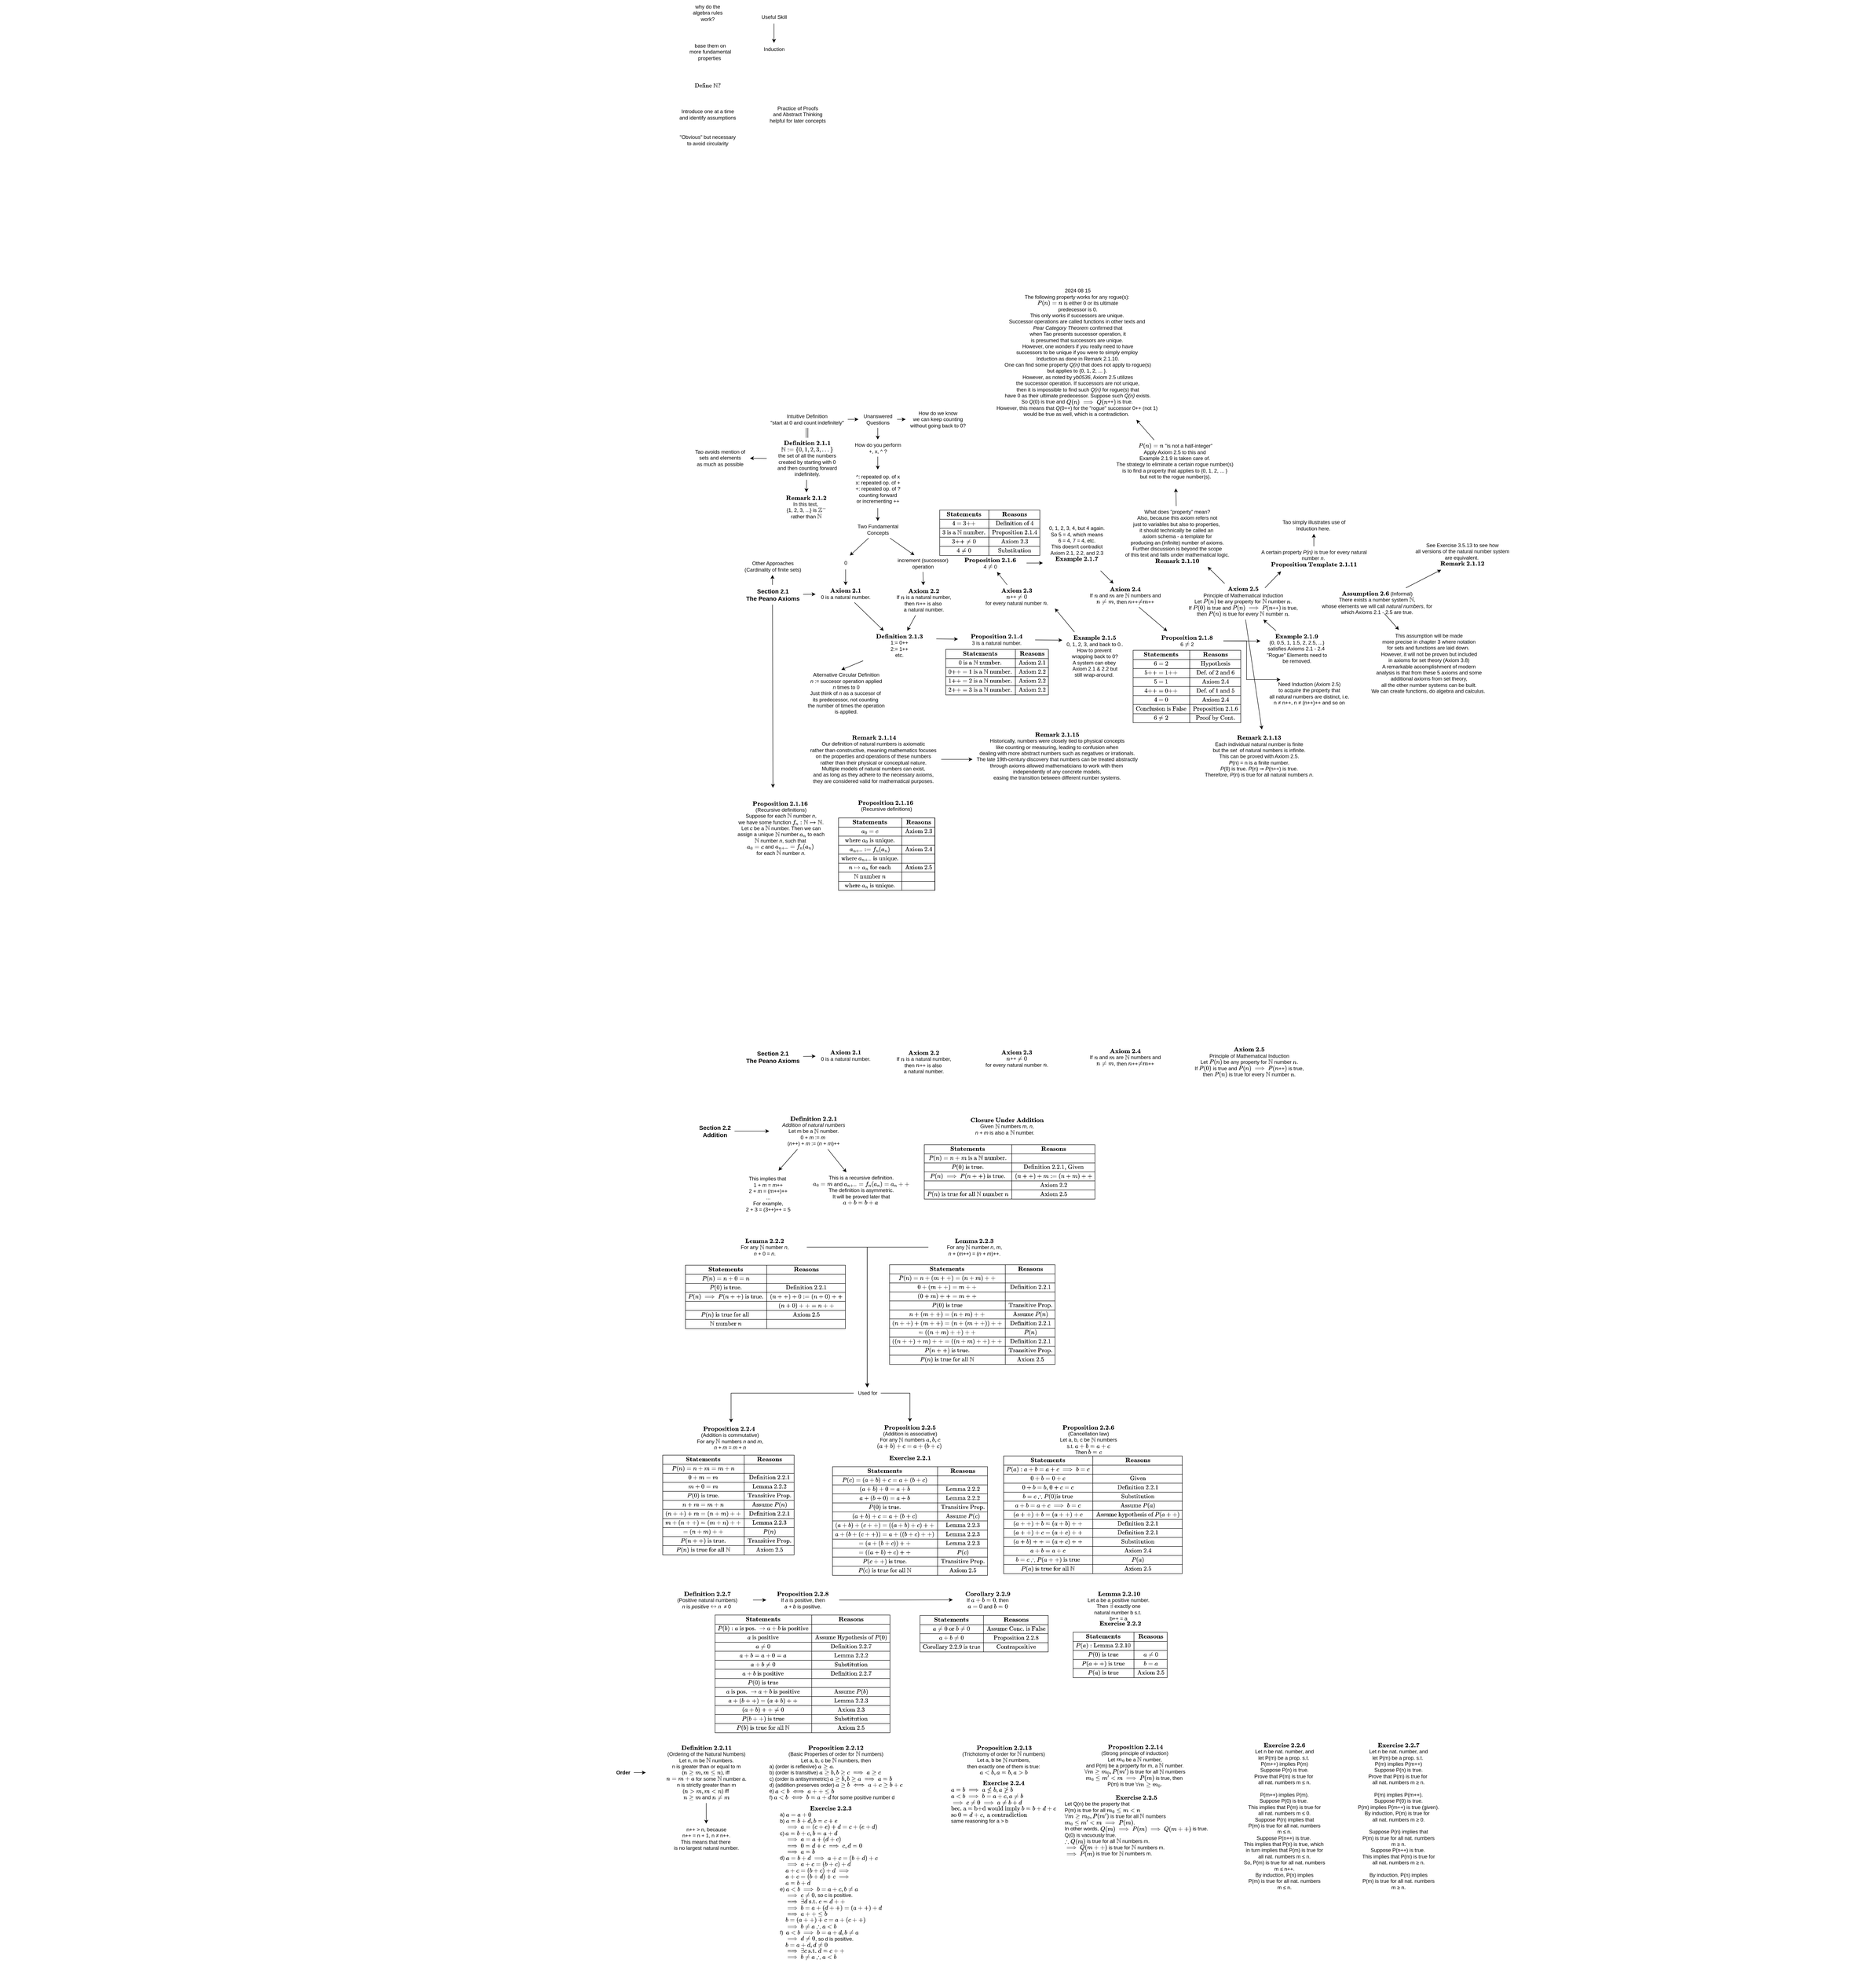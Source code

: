 <mxfile version="24.7.5">
  <diagram id="VTB3VfOLk1Pi009MlJo3" name="Page-1">
    <mxGraphModel dx="2644" dy="1092" grid="0" gridSize="10" guides="1" tooltips="1" connect="1" arrows="1" fold="1" page="0" pageScale="1" pageWidth="850" pageHeight="1100" math="1" shadow="0">
      <root>
        <mxCell id="0" />
        <mxCell id="1" style="" parent="0" />
        <mxCell id="R7qa3hSG3WKsnmx5klRy-1" value="why do the&lt;div&gt;algebra rules&lt;/div&gt;&lt;div&gt;work?&lt;/div&gt;" style="text;html=1;align=center;verticalAlign=middle;resizable=0;points=[];autosize=1;strokeColor=none;fillColor=none;" parent="1" vertex="1">
          <mxGeometry x="-122" y="-335" width="90" height="60" as="geometry" />
        </mxCell>
        <mxCell id="R7qa3hSG3WKsnmx5klRy-2" value="base them on&lt;div&gt;more fundamental&lt;div&gt;properties&amp;nbsp;&lt;/div&gt;&lt;/div&gt;" style="text;html=1;align=center;verticalAlign=middle;resizable=0;points=[];autosize=1;strokeColor=none;fillColor=none;" parent="1" vertex="1">
          <mxGeometry x="-129" y="-242" width="115" height="55" as="geometry" />
        </mxCell>
        <mxCell id="R7qa3hSG3WKsnmx5klRy-5" value="" style="rounded=0;orthogonalLoop=1;jettySize=auto;html=1;" parent="1" source="R7qa3hSG3WKsnmx5klRy-3" target="R7qa3hSG3WKsnmx5klRy-4" edge="1">
          <mxGeometry relative="1" as="geometry" />
        </mxCell>
        <mxCell id="R7qa3hSG3WKsnmx5klRy-3" value="Useful Skill" style="text;html=1;align=center;verticalAlign=middle;resizable=0;points=[];autosize=1;strokeColor=none;fillColor=none;" parent="1" vertex="1">
          <mxGeometry x="38" y="-310" width="80" height="30" as="geometry" />
        </mxCell>
        <mxCell id="R7qa3hSG3WKsnmx5klRy-4" value="Induction" style="text;html=1;align=center;verticalAlign=middle;resizable=0;points=[];autosize=1;strokeColor=none;fillColor=none;" parent="1" vertex="1">
          <mxGeometry x="43" y="-235" width="70" height="30" as="geometry" />
        </mxCell>
        <mxCell id="R7qa3hSG3WKsnmx5klRy-7" value="$$\textrm{Define }\mathbb{N}?$$" style="text;html=1;align=center;verticalAlign=middle;resizable=0;points=[];autosize=1;strokeColor=none;fillColor=none;" parent="1" vertex="1">
          <mxGeometry x="-177" y="-150" width="200" height="30" as="geometry" />
        </mxCell>
        <mxCell id="R7qa3hSG3WKsnmx5klRy-8" value="Introduce one at a time&lt;div&gt;and identify assumptions&lt;/div&gt;" style="text;html=1;align=center;verticalAlign=middle;resizable=0;points=[];autosize=1;strokeColor=none;fillColor=none;" parent="1" vertex="1">
          <mxGeometry x="-157" y="-88" width="160" height="40" as="geometry" />
        </mxCell>
        <mxCell id="R7qa3hSG3WKsnmx5klRy-9" value="&quot;Obvious&quot; but necessary&lt;div&gt;to avoid circularity&lt;/div&gt;" style="text;html=1;align=center;verticalAlign=middle;resizable=0;points=[];autosize=1;strokeColor=none;fillColor=none;" parent="1" vertex="1">
          <mxGeometry x="-152" y="-28" width="150" height="40" as="geometry" />
        </mxCell>
        <mxCell id="R7qa3hSG3WKsnmx5klRy-10" value="Practice of Proofs&lt;div&gt;and Abstract Thinking&lt;/div&gt;&lt;div&gt;helpful for later concepts&lt;/div&gt;" style="text;html=1;align=center;verticalAlign=middle;resizable=0;points=[];autosize=1;strokeColor=none;fillColor=none;" parent="1" vertex="1">
          <mxGeometry x="58" y="-98" width="150" height="60" as="geometry" />
        </mxCell>
        <mxCell id="zjmZ-NEFmvkbTpF5paMS-5" value="" style="edgeStyle=none;rounded=0;orthogonalLoop=1;jettySize=auto;html=1;" parent="1" source="R7qa3hSG3WKsnmx5klRy-12" target="R7qa3hSG3WKsnmx5klRy-35" edge="1">
          <mxGeometry relative="1" as="geometry" />
        </mxCell>
        <mxCell id="zjmZ-NEFmvkbTpF5paMS-6" value="" style="edgeStyle=none;rounded=0;orthogonalLoop=1;jettySize=auto;html=1;" parent="1" source="R7qa3hSG3WKsnmx5klRy-12" target="R7qa3hSG3WKsnmx5klRy-13" edge="1">
          <mxGeometry relative="1" as="geometry" />
        </mxCell>
        <mxCell id="R7qa3hSG3WKsnmx5klRy-12" value="&lt;span style=&quot;font-size: 14px;&quot;&gt;&lt;b&gt;Section 2.1&lt;/b&gt;&lt;/span&gt;&lt;div&gt;&lt;span style=&quot;font-size: 14px;&quot;&gt;&lt;b&gt;The Peano Axioms&lt;/b&gt;&lt;/span&gt;&lt;/div&gt;" style="text;html=1;align=center;verticalAlign=middle;resizable=0;points=[];autosize=1;strokeColor=none;fillColor=none;" parent="1" vertex="1">
          <mxGeometry x="3" y="1029" width="143" height="46" as="geometry" />
        </mxCell>
        <mxCell id="R7qa3hSG3WKsnmx5klRy-13" value="Other Approaches&lt;div&gt;(Cardinality of finite sets)&lt;/div&gt;" style="text;html=1;align=center;verticalAlign=middle;resizable=0;points=[];autosize=1;strokeColor=none;fillColor=none;" parent="1" vertex="1">
          <mxGeometry x="-5.5" y="966" width="160" height="40" as="geometry" />
        </mxCell>
        <mxCell id="R7qa3hSG3WKsnmx5klRy-20" value="" style="edgeStyle=none;rounded=0;orthogonalLoop=1;jettySize=auto;html=1;" parent="1" source="R7qa3hSG3WKsnmx5klRy-15" target="R7qa3hSG3WKsnmx5klRy-16" edge="1">
          <mxGeometry relative="1" as="geometry" />
        </mxCell>
        <mxCell id="R7qa3hSG3WKsnmx5klRy-32" value="" style="edgeStyle=none;rounded=0;orthogonalLoop=1;jettySize=auto;html=1;shape=link;" parent="1" source="R7qa3hSG3WKsnmx5klRy-15" target="R7qa3hSG3WKsnmx5klRy-31" edge="1">
          <mxGeometry relative="1" as="geometry" />
        </mxCell>
        <mxCell id="R7qa3hSG3WKsnmx5klRy-15" value="Intuitive Definition&lt;div&gt;&quot;start at 0 and count indefinitely&quot;&lt;/div&gt;" style="text;html=1;align=center;verticalAlign=middle;resizable=0;points=[];autosize=1;strokeColor=none;fillColor=none;" parent="1" vertex="1">
          <mxGeometry x="60" y="623" width="190" height="40" as="geometry" />
        </mxCell>
        <mxCell id="R7qa3hSG3WKsnmx5klRy-21" value="" style="edgeStyle=none;rounded=0;orthogonalLoop=1;jettySize=auto;html=1;" parent="1" source="R7qa3hSG3WKsnmx5klRy-16" target="R7qa3hSG3WKsnmx5klRy-17" edge="1">
          <mxGeometry relative="1" as="geometry" />
        </mxCell>
        <mxCell id="R7qa3hSG3WKsnmx5klRy-22" value="" style="edgeStyle=none;rounded=0;orthogonalLoop=1;jettySize=auto;html=1;" parent="1" source="R7qa3hSG3WKsnmx5klRy-16" target="R7qa3hSG3WKsnmx5klRy-18" edge="1">
          <mxGeometry relative="1" as="geometry" />
        </mxCell>
        <mxCell id="R7qa3hSG3WKsnmx5klRy-16" value="Unanswered&lt;div&gt;Questions&lt;/div&gt;" style="text;html=1;align=center;verticalAlign=middle;resizable=0;points=[];autosize=1;strokeColor=none;fillColor=none;" parent="1" vertex="1">
          <mxGeometry x="275" y="623" width="90" height="40" as="geometry" />
        </mxCell>
        <mxCell id="R7qa3hSG3WKsnmx5klRy-17" value="How do we know&lt;div&gt;we can keep counting&lt;/div&gt;&lt;div&gt;without going back to 0?&lt;/div&gt;" style="text;html=1;align=center;verticalAlign=middle;resizable=0;points=[];autosize=1;strokeColor=none;fillColor=none;" parent="1" vertex="1">
          <mxGeometry x="385" y="613" width="150" height="60" as="geometry" />
        </mxCell>
        <mxCell id="R7qa3hSG3WKsnmx5klRy-24" value="" style="edgeStyle=none;rounded=0;orthogonalLoop=1;jettySize=auto;html=1;" parent="1" source="R7qa3hSG3WKsnmx5klRy-18" target="R7qa3hSG3WKsnmx5klRy-23" edge="1">
          <mxGeometry relative="1" as="geometry" />
        </mxCell>
        <mxCell id="R7qa3hSG3WKsnmx5klRy-18" value="How do you perform&lt;div&gt;+, x, ^ ?&lt;/div&gt;" style="text;html=1;align=center;verticalAlign=middle;resizable=0;points=[];autosize=1;strokeColor=none;fillColor=none;" parent="1" vertex="1">
          <mxGeometry x="255" y="690" width="130" height="40" as="geometry" />
        </mxCell>
        <mxCell id="R7qa3hSG3WKsnmx5klRy-26" value="" style="edgeStyle=none;rounded=0;orthogonalLoop=1;jettySize=auto;html=1;" parent="1" source="R7qa3hSG3WKsnmx5klRy-23" target="R7qa3hSG3WKsnmx5klRy-25" edge="1">
          <mxGeometry relative="1" as="geometry" />
        </mxCell>
        <mxCell id="R7qa3hSG3WKsnmx5klRy-23" value="^: repeated op. of x&lt;div&gt;x: repeated op. of +&lt;/div&gt;&lt;div&gt;+: repeated op. of ?&lt;br&gt;counting forward&lt;/div&gt;&lt;div&gt;or incrementing ++&lt;/div&gt;" style="text;html=1;align=center;verticalAlign=middle;resizable=0;points=[];autosize=1;strokeColor=none;fillColor=none;" parent="1" vertex="1">
          <mxGeometry x="255" y="760" width="130" height="90" as="geometry" />
        </mxCell>
        <mxCell id="R7qa3hSG3WKsnmx5klRy-25" value="Two Fundamental&lt;div&gt;Concepts&lt;/div&gt;" style="text;html=1;align=center;verticalAlign=middle;resizable=0;points=[];autosize=1;strokeColor=none;fillColor=none;" parent="1" vertex="1">
          <mxGeometry x="260" y="880" width="120" height="40" as="geometry" />
        </mxCell>
        <mxCell id="R7qa3hSG3WKsnmx5klRy-37" value="" style="edgeStyle=none;rounded=0;orthogonalLoop=1;jettySize=auto;html=1;" parent="1" source="R7qa3hSG3WKsnmx5klRy-27" target="R7qa3hSG3WKsnmx5klRy-35" edge="1">
          <mxGeometry relative="1" as="geometry" />
        </mxCell>
        <mxCell id="R7qa3hSG3WKsnmx5klRy-27" value="0" style="text;html=1;align=center;verticalAlign=middle;resizable=0;points=[];autosize=1;strokeColor=none;fillColor=none;" parent="1" vertex="1">
          <mxGeometry x="230" y="963" width="30" height="30" as="geometry" />
        </mxCell>
        <mxCell id="R7qa3hSG3WKsnmx5klRy-38" value="" style="edgeStyle=none;rounded=0;orthogonalLoop=1;jettySize=auto;html=1;" parent="1" source="R7qa3hSG3WKsnmx5klRy-28" target="R7qa3hSG3WKsnmx5klRy-36" edge="1">
          <mxGeometry relative="1" as="geometry" />
        </mxCell>
        <mxCell id="R7qa3hSG3WKsnmx5klRy-28" value="increment&amp;nbsp;&lt;span style=&quot;background-color: initial;&quot;&gt;(successor)&lt;/span&gt;&lt;div&gt;&lt;div&gt;operation&lt;/div&gt;&lt;/div&gt;" style="text;html=1;align=center;verticalAlign=middle;resizable=0;points=[];autosize=1;strokeColor=none;fillColor=none;" parent="1" vertex="1">
          <mxGeometry x="355" y="959" width="140" height="40" as="geometry" />
        </mxCell>
        <mxCell id="R7qa3hSG3WKsnmx5klRy-29" style="edgeStyle=none;rounded=0;orthogonalLoop=1;jettySize=auto;html=1;entryX=0.831;entryY=-0.078;entryDx=0;entryDy=0;entryPerimeter=0;" parent="1" source="R7qa3hSG3WKsnmx5klRy-25" target="R7qa3hSG3WKsnmx5klRy-27" edge="1">
          <mxGeometry relative="1" as="geometry" />
        </mxCell>
        <mxCell id="R7qa3hSG3WKsnmx5klRy-30" style="edgeStyle=none;rounded=0;orthogonalLoop=1;jettySize=auto;html=1;entryX=0.36;entryY=0.017;entryDx=0;entryDy=0;entryPerimeter=0;" parent="1" source="R7qa3hSG3WKsnmx5klRy-25" target="R7qa3hSG3WKsnmx5klRy-28" edge="1">
          <mxGeometry relative="1" as="geometry" />
        </mxCell>
        <mxCell id="R7qa3hSG3WKsnmx5klRy-34" value="" style="edgeStyle=none;rounded=0;orthogonalLoop=1;jettySize=auto;html=1;" parent="1" source="R7qa3hSG3WKsnmx5klRy-31" target="R7qa3hSG3WKsnmx5klRy-33" edge="1">
          <mxGeometry relative="1" as="geometry" />
        </mxCell>
        <mxCell id="zjmZ-NEFmvkbTpF5paMS-8" value="" style="edgeStyle=none;rounded=0;orthogonalLoop=1;jettySize=auto;html=1;" parent="1" source="R7qa3hSG3WKsnmx5klRy-31" target="zjmZ-NEFmvkbTpF5paMS-7" edge="1">
          <mxGeometry relative="1" as="geometry" />
        </mxCell>
        <mxCell id="R7qa3hSG3WKsnmx5klRy-31" value="&lt;div&gt;\( \textbf{Definition 2.1.1} \)&lt;/div&gt;\(\mathbb{N} := \{0, 1, 2, 3, ...\}\)&lt;br&gt;the set of all the numbers&lt;div&gt;created by starting with 0&lt;/div&gt;&lt;div&gt;and then counting forward&lt;/div&gt;&lt;div&gt;indefinitely.&lt;/div&gt;" style="text;html=1;align=center;verticalAlign=middle;resizable=0;points=[];autosize=1;strokeColor=none;fillColor=none;" parent="1" vertex="1">
          <mxGeometry x="61" y="686" width="188" height="98" as="geometry" />
        </mxCell>
        <mxCell id="R7qa3hSG3WKsnmx5klRy-33" value="Tao avoids mention of&lt;div&gt;sets and elements&lt;/div&gt;&lt;div&gt;as much as possible&lt;/div&gt;" style="text;html=1;align=center;verticalAlign=middle;resizable=0;points=[];autosize=1;strokeColor=none;fillColor=none;" parent="1" vertex="1">
          <mxGeometry x="-118" y="703" width="140" height="60" as="geometry" />
        </mxCell>
        <mxCell id="R7qa3hSG3WKsnmx5klRy-41" style="edgeStyle=none;rounded=0;orthogonalLoop=1;jettySize=auto;html=1;" parent="1" source="R7qa3hSG3WKsnmx5klRy-35" target="R7qa3hSG3WKsnmx5klRy-39" edge="1">
          <mxGeometry relative="1" as="geometry" />
        </mxCell>
        <mxCell id="R7qa3hSG3WKsnmx5klRy-35" value="\( \textbf{Axiom 2.1} \)&lt;br&gt;0 is a natural number." style="text;html=1;align=center;verticalAlign=middle;resizable=0;points=[];autosize=1;strokeColor=none;fillColor=none;" parent="1" vertex="1">
          <mxGeometry x="175" y="1030" width="140" height="40" as="geometry" />
        </mxCell>
        <mxCell id="R7qa3hSG3WKsnmx5klRy-40" value="" style="edgeStyle=none;rounded=0;orthogonalLoop=1;jettySize=auto;html=1;" parent="1" source="R7qa3hSG3WKsnmx5klRy-36" target="R7qa3hSG3WKsnmx5klRy-39" edge="1">
          <mxGeometry relative="1" as="geometry" />
        </mxCell>
        <mxCell id="R7qa3hSG3WKsnmx5klRy-36" value="\( \textbf{Axiom 2.2} \)&lt;br&gt;If \( n \) is a natural number,&lt;div&gt;then \(n\)++&lt;span style=&quot;background-color: initial;&quot;&gt;&amp;nbsp;is also&amp;nbsp;&lt;/span&gt;&lt;/div&gt;&lt;div&gt;a natural number.&lt;/div&gt;" style="text;html=1;align=center;verticalAlign=middle;resizable=0;points=[];autosize=1;strokeColor=none;fillColor=none;" parent="1" vertex="1">
          <mxGeometry x="342" y="1030" width="170" height="70" as="geometry" />
        </mxCell>
        <mxCell id="R7qa3hSG3WKsnmx5klRy-43" value="" style="edgeStyle=none;rounded=0;orthogonalLoop=1;jettySize=auto;html=1;exitX=1.009;exitY=0.271;exitDx=0;exitDy=0;exitPerimeter=0;" parent="1" source="R7qa3hSG3WKsnmx5klRy-39" target="R7qa3hSG3WKsnmx5klRy-42" edge="1">
          <mxGeometry relative="1" as="geometry" />
        </mxCell>
        <mxCell id="R7qa3hSG3WKsnmx5klRy-39" value="\( \textbf{Definition 2.1.3} \)&lt;div&gt;1:= 0++&lt;/div&gt;&lt;div&gt;2:= 1++&lt;/div&gt;&lt;div&gt;etc.&lt;/div&gt;" style="text;html=1;align=center;verticalAlign=middle;resizable=0;points=[];autosize=1;strokeColor=none;fillColor=none;" parent="1" vertex="1">
          <mxGeometry x="285" y="1136" width="170" height="70" as="geometry" />
        </mxCell>
        <mxCell id="9szI25GNg8KeYRrrIIkh-3" value="" style="rounded=0;orthogonalLoop=1;jettySize=auto;html=1;entryX=0.022;entryY=0.168;entryDx=0;entryDy=0;entryPerimeter=0;" parent="1" source="R7qa3hSG3WKsnmx5klRy-42" target="zjmZ-NEFmvkbTpF5paMS-1" edge="1">
          <mxGeometry relative="1" as="geometry" />
        </mxCell>
        <mxCell id="R7qa3hSG3WKsnmx5klRy-42" value="\( \textbf{Proposition 2.1.4} \)&lt;div&gt;3 is a natural number.&lt;/div&gt;" style="text;html=1;align=center;verticalAlign=middle;resizable=0;points=[];autosize=1;strokeColor=none;fillColor=none;" parent="1" vertex="1">
          <mxGeometry x="507" y="1136.5" width="180" height="40" as="geometry" />
        </mxCell>
        <mxCell id="zjmZ-NEFmvkbTpF5paMS-1" value="&lt;div&gt;\( \textbf{Example 2.1.5} \)&lt;/div&gt;&lt;div&gt;0, 1, 2, 3, and back to 0..&lt;/div&gt;How to prevent&amp;nbsp;&lt;div&gt;wrapping back to 0?&lt;/div&gt;&lt;div&gt;A system can obey&amp;nbsp;&lt;/div&gt;&lt;div&gt;Axiom 2.1 &amp;amp; 2.2 but&lt;/div&gt;&lt;div&gt;still wrap-around.&amp;nbsp;&lt;/div&gt;" style="text;html=1;align=center;verticalAlign=middle;resizable=0;points=[];autosize=1;strokeColor=none;fillColor=none;" parent="1" vertex="1">
          <mxGeometry x="747" y="1139" width="157" height="113" as="geometry" />
        </mxCell>
        <mxCell id="zjmZ-NEFmvkbTpF5paMS-10" value="" style="edgeStyle=none;rounded=0;orthogonalLoop=1;jettySize=auto;html=1;" parent="1" source="zjmZ-NEFmvkbTpF5paMS-3" target="zjmZ-NEFmvkbTpF5paMS-9" edge="1">
          <mxGeometry relative="1" as="geometry" />
        </mxCell>
        <mxCell id="zjmZ-NEFmvkbTpF5paMS-3" value="\( \textbf{Axiom 2.3} \)&lt;br&gt;\(n\)++ \( \neq 0 \)&lt;div&gt;for every natural number \(n\).&lt;/div&gt;" style="text;html=1;align=center;verticalAlign=middle;resizable=0;points=[];autosize=1;strokeColor=none;fillColor=none;" parent="1" vertex="1">
          <mxGeometry x="555" y="1029" width="177" height="55" as="geometry" />
        </mxCell>
        <mxCell id="zjmZ-NEFmvkbTpF5paMS-4" style="edgeStyle=none;rounded=0;orthogonalLoop=1;jettySize=auto;html=1;entryX=1.006;entryY=1;entryDx=0;entryDy=0;entryPerimeter=0;" parent="1" source="zjmZ-NEFmvkbTpF5paMS-1" target="zjmZ-NEFmvkbTpF5paMS-3" edge="1">
          <mxGeometry relative="1" as="geometry" />
        </mxCell>
        <mxCell id="zjmZ-NEFmvkbTpF5paMS-7" value="\( \textbf{Remark 2.1.2} \)&lt;div&gt;In this text,&amp;nbsp;&lt;/div&gt;&lt;div&gt;{1, 2, 3, ...} is \( \mathbb{Z}^+ \)&lt;/div&gt;&lt;div&gt;rather than \( \mathbb{N} \)&lt;/div&gt;" style="text;html=1;align=center;verticalAlign=middle;resizable=0;points=[];autosize=1;strokeColor=none;fillColor=none;" parent="1" vertex="1">
          <mxGeometry x="61" y="813" width="184" height="70" as="geometry" />
        </mxCell>
        <mxCell id="zjmZ-NEFmvkbTpF5paMS-13" value="" style="edgeStyle=none;rounded=0;orthogonalLoop=1;jettySize=auto;html=1;entryX=0;entryY=0.841;entryDx=0;entryDy=0;entryPerimeter=0;" parent="1" source="zjmZ-NEFmvkbTpF5paMS-9" target="zjmZ-NEFmvkbTpF5paMS-12" edge="1">
          <mxGeometry relative="1" as="geometry" />
        </mxCell>
        <mxCell id="zjmZ-NEFmvkbTpF5paMS-9" value="\( \textbf{Proposition 2.1.6} \)&lt;div&gt;4 \( \neq \) 0&lt;/div&gt;" style="text;html=1;align=center;verticalAlign=middle;resizable=0;points=[];autosize=1;strokeColor=none;fillColor=none;" parent="1" vertex="1">
          <mxGeometry x="497" y="958" width="170" height="41" as="geometry" />
        </mxCell>
        <mxCell id="zjmZ-NEFmvkbTpF5paMS-15" value="" style="edgeStyle=none;rounded=0;orthogonalLoop=1;jettySize=auto;html=1;" parent="1" source="zjmZ-NEFmvkbTpF5paMS-12" target="zjmZ-NEFmvkbTpF5paMS-14" edge="1">
          <mxGeometry relative="1" as="geometry" />
        </mxCell>
        <mxCell id="zjmZ-NEFmvkbTpF5paMS-12" value="&lt;div&gt;0, 1, 2, 3, 4, but 4 again.&lt;/div&gt;&lt;div&gt;So 5 = 4, which means&lt;/div&gt;&lt;div&gt;6 = 4, 7 = 4, etc.&lt;/div&gt;&lt;div&gt;This doesn&#39;t contradict&lt;/div&gt;&lt;div&gt;Axiom 2.1, 2.2, and 2.3&lt;/div&gt;&lt;div&gt;\( \textbf{Example 2.1.7} \)&lt;br&gt;&lt;/div&gt;&lt;div&gt;&lt;br&gt;&lt;/div&gt;" style="text;html=1;align=center;verticalAlign=middle;resizable=0;points=[];autosize=1;strokeColor=none;fillColor=none;" parent="1" vertex="1">
          <mxGeometry x="705" y="883" width="157" height="113" as="geometry" />
        </mxCell>
        <mxCell id="zjmZ-NEFmvkbTpF5paMS-14" value="\( \textbf{Axiom 2.4} \)&lt;br&gt;&lt;div&gt;If \(n \) and \(m\) are \(\mathbb{N}\) numbers and&lt;/div&gt;&lt;div&gt;&lt;span style=&quot;background-color: initial;&quot;&gt;\(n \neq m\), then \(n\)++\(\neq\)\(m\)++&lt;/span&gt;&lt;/div&gt;" style="text;html=1;align=center;verticalAlign=middle;resizable=0;points=[];autosize=1;strokeColor=none;fillColor=none;" parent="1" vertex="1">
          <mxGeometry x="759" y="1026" width="276" height="55" as="geometry" />
        </mxCell>
        <mxCell id="9szI25GNg8KeYRrrIIkh-5" value="" style="edgeStyle=none;rounded=0;orthogonalLoop=1;jettySize=auto;html=1;entryX=-0.028;entryY=0.286;entryDx=0;entryDy=0;entryPerimeter=0;" parent="1" source="zjmZ-NEFmvkbTpF5paMS-16" target="9szI25GNg8KeYRrrIIkh-1" edge="1">
          <mxGeometry relative="1" as="geometry" />
        </mxCell>
        <mxCell id="zjmZ-NEFmvkbTpF5paMS-16" value="&lt;div&gt;\( \textbf{Proposition 2.1.8} \)&lt;br&gt;&lt;/div&gt;&lt;div&gt;6 \( \neq \) 2&lt;/div&gt;" style="text;html=1;align=center;verticalAlign=middle;resizable=0;points=[];autosize=1;strokeColor=none;fillColor=none;" parent="1" vertex="1">
          <mxGeometry x="956" y="1139" width="170" height="41" as="geometry" />
        </mxCell>
        <mxCell id="zjmZ-NEFmvkbTpF5paMS-18" style="edgeStyle=none;rounded=0;orthogonalLoop=1;jettySize=auto;html=1;entryX=0.229;entryY=-0.049;entryDx=0;entryDy=0;entryPerimeter=0;" parent="1" source="zjmZ-NEFmvkbTpF5paMS-14" target="zjmZ-NEFmvkbTpF5paMS-16" edge="1">
          <mxGeometry relative="1" as="geometry" />
        </mxCell>
        <mxCell id="9szI25GNg8KeYRrrIIkh-7" value="" style="edgeStyle=none;rounded=0;orthogonalLoop=1;jettySize=auto;html=1;" parent="1" source="9szI25GNg8KeYRrrIIkh-1" target="9szI25GNg8KeYRrrIIkh-6" edge="1">
          <mxGeometry relative="1" as="geometry" />
        </mxCell>
        <mxCell id="9szI25GNg8KeYRrrIIkh-1" value="&lt;div&gt;\( \textbf{Example 2.1.9} \)&lt;/div&gt;&lt;div&gt;&lt;span style=&quot;background-color: initial;&quot;&gt;{0, 0.5, 1, 1.5, 2, 2.5, ...}&lt;/span&gt;&lt;/div&gt;&lt;div&gt;&lt;span style=&quot;background-color: initial;&quot;&gt;satisfies Axioms 2.1 - 2.4&amp;nbsp;&lt;/span&gt;&lt;br&gt;&lt;/div&gt;&lt;div&gt;&quot;Rogue&quot; Elements need to&lt;/div&gt;&lt;div&gt;be removed.&lt;/div&gt;" style="text;html=1;align=center;verticalAlign=middle;resizable=0;points=[];autosize=1;strokeColor=none;fillColor=none;" parent="1" vertex="1">
          <mxGeometry x="1217" y="1136" width="159" height="84" as="geometry" />
        </mxCell>
        <mxCell id="9szI25GNg8KeYRrrIIkh-10" value="" style="edgeStyle=none;rounded=0;orthogonalLoop=1;jettySize=auto;html=1;" parent="1" source="9szI25GNg8KeYRrrIIkh-6" target="9szI25GNg8KeYRrrIIkh-9" edge="1">
          <mxGeometry relative="1" as="geometry" />
        </mxCell>
        <mxCell id="9szI25GNg8KeYRrrIIkh-6" value="\( \textbf{Axiom 2.5} \)&lt;br&gt;&lt;div&gt;Principle of Mathematical Induction&lt;/div&gt;&lt;div&gt;Let \(P(n)\) be any property for \(\mathbb{N}\) number&amp;nbsp;&lt;span style=&quot;background-color: initial;&quot;&gt;\(n\).&lt;/span&gt;&lt;/div&gt;&lt;div&gt;&lt;span style=&quot;background-color: initial;&quot;&gt;If&amp;nbsp;&lt;/span&gt;\(P(0)\)&lt;span style=&quot;background-color: initial;&quot;&gt;&amp;nbsp;is true and&amp;nbsp;&lt;/span&gt;\(P(n)\)&lt;span style=&quot;background-color: initial;&quot;&gt;&amp;nbsp;\( \implies \)&amp;nbsp;&lt;/span&gt;\(P(n\)++\()\)&lt;span style=&quot;background-color: initial;&quot;&gt;&amp;nbsp;is true,&lt;/span&gt;&lt;/div&gt;&lt;div&gt;&lt;span style=&quot;background-color: initial;&quot;&gt;then&amp;nbsp;&lt;/span&gt;\(P(n)\)&lt;span style=&quot;background-color: initial;&quot;&gt;&amp;nbsp;is true for every \(\mathbb{N}\) number&amp;nbsp;&lt;/span&gt;&lt;span style=&quot;background-color: initial;&quot;&gt;\(n\).&lt;/span&gt;&lt;/div&gt;" style="text;html=1;align=center;verticalAlign=middle;resizable=0;points=[];autosize=1;strokeColor=none;fillColor=none;" parent="1" vertex="1">
          <mxGeometry x="1002" y="1026" width="339" height="84" as="geometry" />
        </mxCell>
        <mxCell id="9szI25GNg8KeYRrrIIkh-12" value="" style="edgeStyle=none;rounded=0;orthogonalLoop=1;jettySize=auto;html=1;" parent="1" source="9szI25GNg8KeYRrrIIkh-9" target="9szI25GNg8KeYRrrIIkh-11" edge="1">
          <mxGeometry relative="1" as="geometry" />
        </mxCell>
        <mxCell id="9szI25GNg8KeYRrrIIkh-9" value="&lt;div&gt;What does &quot;property&quot; mean?&lt;/div&gt;&lt;div&gt;Also, because this axiom refers not&lt;/div&gt;&lt;div&gt;just to variables but also to properties,&amp;nbsp;&lt;/div&gt;&lt;div&gt;it should technically be called an&amp;nbsp;&lt;/div&gt;&lt;div&gt;axiom schema - a template for&lt;/div&gt;&lt;div&gt;producing an (infinite) number of axioms.&lt;/div&gt;&lt;div&gt;Further discussion is beyond the scope&lt;/div&gt;&lt;div&gt;of this text and falls under mathematical logic.&lt;/div&gt;\( \textbf{Remark 2.1.10} \)" style="text;html=1;align=center;verticalAlign=middle;resizable=0;points=[];autosize=1;strokeColor=none;fillColor=none;" parent="1" vertex="1">
          <mxGeometry x="887" y="845" width="261" height="142" as="geometry" />
        </mxCell>
        <mxCell id="9szI25GNg8KeYRrrIIkh-15" value="" style="edgeStyle=none;rounded=0;orthogonalLoop=1;jettySize=auto;html=1;" parent="1" source="9szI25GNg8KeYRrrIIkh-11" target="9szI25GNg8KeYRrrIIkh-14" edge="1">
          <mxGeometry relative="1" as="geometry" />
        </mxCell>
        <mxCell id="9szI25GNg8KeYRrrIIkh-11" value="\( P(n) = n \) &quot;is not a half-integer&quot;&lt;div&gt;Apply Axiom 2.5 to this and&amp;nbsp;&lt;/div&gt;&lt;div&gt;Example 2.1.9 is taken care of.&amp;nbsp;&lt;/div&gt;&lt;div&gt;The strategy to eliminate a certain rogue number(s)&amp;nbsp;&lt;/div&gt;&lt;div&gt;is to find a property that applies to {0, 1, 2, ... }&amp;nbsp;&lt;/div&gt;&lt;div&gt;but not to the rogue number(s).&lt;/div&gt;&lt;div&gt;&lt;br&gt;&lt;/div&gt;" style="text;html=1;align=center;verticalAlign=middle;resizable=0;points=[];autosize=1;strokeColor=none;fillColor=none;" parent="1" vertex="1">
          <mxGeometry x="867" y="691" width="294" height="113" as="geometry" />
        </mxCell>
        <mxCell id="9szI25GNg8KeYRrrIIkh-26" value="" style="edgeStyle=none;rounded=0;orthogonalLoop=1;jettySize=auto;html=1;" parent="1" source="9szI25GNg8KeYRrrIIkh-27" target="9szI25GNg8KeYRrrIIkh-29" edge="1">
          <mxGeometry relative="1" as="geometry" />
        </mxCell>
        <mxCell id="9szI25GNg8KeYRrrIIkh-27" value="&lt;div&gt;&lt;span style=&quot;background-color: initial;&quot;&gt;A certain property &lt;i&gt;P(n)&lt;/i&gt;&amp;nbsp;is true for every natural&lt;/span&gt;&lt;/div&gt;&lt;div&gt;&lt;span style=&quot;background-color: initial;&quot;&gt;number &lt;i&gt;n&lt;/i&gt;.&amp;nbsp;&lt;/span&gt;&lt;/div&gt;&lt;div&gt;&lt;span style=&quot;background-color: initial;&quot;&gt;\( \textbf{Proposition Template 2.1.11} \)&lt;/span&gt;&lt;/div&gt;" style="text;html=1;align=center;verticalAlign=middle;resizable=0;points=[];autosize=1;strokeColor=none;fillColor=none;" parent="1" vertex="1">
          <mxGeometry x="1205" y="939" width="264" height="55" as="geometry" />
        </mxCell>
        <mxCell id="9szI25GNg8KeYRrrIIkh-28" style="edgeStyle=none;rounded=0;orthogonalLoop=1;jettySize=auto;html=1;entryX=0.21;entryY=1.062;entryDx=0;entryDy=0;entryPerimeter=0;" parent="1" target="9szI25GNg8KeYRrrIIkh-27" edge="1">
          <mxGeometry relative="1" as="geometry">
            <mxPoint x="1223" y="1036" as="sourcePoint" />
          </mxGeometry>
        </mxCell>
        <mxCell id="9szI25GNg8KeYRrrIIkh-29" value="Tao simply illustrates use of&lt;div&gt;Induction here.&amp;nbsp;&lt;/div&gt;" style="text;html=1;align=center;verticalAlign=middle;resizable=0;points=[];autosize=1;strokeColor=none;fillColor=none;" parent="1" vertex="1">
          <mxGeometry x="1254.5" y="869" width="165" height="41" as="geometry" />
        </mxCell>
        <mxCell id="9szI25GNg8KeYRrrIIkh-30" value="\( \textbf{Assumption 2.6} \) (Informal)&lt;div&gt;There exists a number system \( \mathbb{N} \),&lt;/div&gt;&lt;div&gt;whose elements we will call &lt;i&gt;natural numbers&lt;/i&gt;, for&lt;/div&gt;&lt;div&gt;which Axioms 2.1 - 2.5 are true.&lt;/div&gt;" style="text;html=1;align=center;verticalAlign=middle;resizable=0;points=[];autosize=1;strokeColor=none;fillColor=none;" parent="1" vertex="1">
          <mxGeometry x="1346" y="1036" width="275" height="70" as="geometry" />
        </mxCell>
        <mxCell id="9szI25GNg8KeYRrrIIkh-31" value="" style="edgeStyle=none;rounded=0;orthogonalLoop=1;jettySize=auto;html=1;" parent="1" target="9szI25GNg8KeYRrrIIkh-32" edge="1">
          <mxGeometry relative="1" as="geometry">
            <mxPoint x="1501.641" y="1096" as="sourcePoint" />
          </mxGeometry>
        </mxCell>
        <mxCell id="9szI25GNg8KeYRrrIIkh-32" value="&lt;div&gt;&lt;span style=&quot;background-color: initial;&quot;&gt;This assumption will be made&lt;/span&gt;&lt;br&gt;&lt;/div&gt;&lt;div&gt;more precise in chapter 3 where notation&lt;/div&gt;&lt;div&gt;for sets and functions are laid down.&amp;nbsp;&lt;/div&gt;&lt;div&gt;However, it will not be proven but included&lt;/div&gt;&lt;div&gt;in axioms for set theory (Axiom 3.8)&lt;/div&gt;&lt;div&gt;A remarkable accomplishment of modern&lt;/div&gt;&lt;div&gt;analysis is that from these 5 axioms and some&lt;/div&gt;&lt;div&gt;additional axioms from set theory,&lt;/div&gt;&lt;div&gt;all the other number systems can be built.&lt;/div&gt;&lt;div&gt;We can create functions, do algebra and calculus.&amp;nbsp;&lt;/div&gt;" style="text;html=1;align=center;verticalAlign=middle;resizable=0;points=[];autosize=1;strokeColor=none;fillColor=none;" parent="1" vertex="1">
          <mxGeometry x="1461" y="1134" width="287" height="156" as="geometry" />
        </mxCell>
        <mxCell id="9szI25GNg8KeYRrrIIkh-33" value="&lt;div&gt;See Exercise 3.5.13 to see how&lt;/div&gt;&lt;div&gt;all versions of the natural number system&lt;/div&gt;&lt;div&gt;are equivalent.&amp;nbsp;&lt;/div&gt;\( \textbf{Remark 2.1.12} \)" style="text;html=1;align=center;verticalAlign=middle;resizable=0;points=[];autosize=1;strokeColor=none;fillColor=none;" parent="1" vertex="1">
          <mxGeometry x="1564" y="923" width="237" height="70" as="geometry" />
        </mxCell>
        <mxCell id="9szI25GNg8KeYRrrIIkh-34" style="edgeStyle=none;rounded=0;orthogonalLoop=1;jettySize=auto;html=1;entryX=0.295;entryY=1.012;entryDx=0;entryDy=0;entryPerimeter=0;" parent="1" source="9szI25GNg8KeYRrrIIkh-30" target="9szI25GNg8KeYRrrIIkh-33" edge="1">
          <mxGeometry relative="1" as="geometry" />
        </mxCell>
        <mxCell id="9szI25GNg8KeYRrrIIkh-35" value="\( \textbf{Remark 2.1.13} \)&lt;div&gt;Each individual natural number is finite&lt;/div&gt;&lt;div&gt;but the &lt;i&gt;set&amp;nbsp;&lt;/i&gt;&amp;nbsp;of natural numbers is infinite.&lt;/div&gt;&lt;div&gt;This can be proved with Axiom 2.5.&lt;/div&gt;&lt;div&gt;&lt;i&gt;P&lt;/i&gt;(n) = n is a finite number.&lt;/div&gt;&lt;div&gt;&lt;i&gt;P&lt;/i&gt;(0) is true. &lt;i&gt;P&lt;/i&gt;(n)&amp;nbsp;⇒ &lt;i&gt;P&lt;/i&gt;(n++)&amp;nbsp;is true.&lt;/div&gt;&lt;div&gt;Therefore, &lt;i&gt;P&lt;/i&gt;(n) is true for all natural numbers &lt;i&gt;n&lt;/i&gt;.&lt;/div&gt;" style="text;html=1;align=center;verticalAlign=middle;resizable=0;points=[];autosize=1;strokeColor=none;fillColor=none;" parent="1" vertex="1">
          <mxGeometry x="1073" y="1372.5" width="271" height="113" as="geometry" />
        </mxCell>
        <mxCell id="9szI25GNg8KeYRrrIIkh-38" value="" style="edgeStyle=none;rounded=0;orthogonalLoop=1;jettySize=auto;html=1;" parent="1" source="9szI25GNg8KeYRrrIIkh-36" target="9szI25GNg8KeYRrrIIkh-37" edge="1">
          <mxGeometry relative="1" as="geometry" />
        </mxCell>
        <mxCell id="9szI25GNg8KeYRrrIIkh-36" value="&lt;svg style=&quot;vertical-align: -0.025ex;&quot; xmlns:xlink=&quot;http://www.w3.org/1999/xlink&quot; viewBox=&quot;0 -694 7175 705&quot; role=&quot;img&quot; height=&quot;1.595ex&quot; width=&quot;16.233ex&quot; xmlns=&quot;http://www.w3.org/2000/svg&quot;&gt;&lt;defs&gt;&lt;path d=&quot;M394 0Q370 3 222 3Q75 3 51 0H39V62H147V624H39V686H234Q256 686 299 686T362 687Q479 687 554 669T681 593Q716 550 716 497Q716 390 568 338Q569 337 572 336T577 332Q605 317 623 300T650 258T662 218T668 172Q678 98 689 76Q707 40 748 40Q770 40 780 54T795 88T801 111Q805 117 827 117H831Q846 117 852 113T858 92Q857 78 852 63T834 30T797 1T739 -11Q630 -11 580 12T511 87Q506 104 506 168Q506 170 506 178T507 194Q507 289 438 313Q424 318 356 318H298V62H406V0H394ZM366 369Q459 370 490 381Q548 402 548 476V498V517Q548 578 513 600Q479 624 392 624H358H298V369H366Z&quot; id=&quot;MJX-330-TEX-B-1D411&quot;&gt;&lt;/path&gt;&lt;path d=&quot;M32 225Q32 332 102 392T272 452H283Q382 452 436 401Q494 343 494 243Q494 226 486 222T440 217Q431 217 394 217T327 218H175V209Q175 177 179 154T196 107T236 69T306 50Q312 49 323 49Q376 49 410 85Q421 99 427 111T434 127T442 133T463 135H468Q494 135 494 117Q494 110 489 97T468 66T431 32T373 5T292 -6Q181 -6 107 55T32 225ZM383 276Q377 346 348 374T280 402Q253 402 230 390T195 357Q179 331 176 279V266H383V276Z&quot; id=&quot;MJX-330-TEX-B-1D41E&quot;&gt;&lt;/path&gt;&lt;path d=&quot;M40 442Q217 450 218 450H224V365Q226 367 235 378T254 397T278 416T314 435T362 448Q376 450 400 450H406Q503 450 534 393Q545 376 545 370Q545 368 555 379Q611 450 716 450Q774 450 809 434Q850 414 861 379T873 276V213V198V62H942V0H933Q915 3 809 3Q702 3 684 0H675V62H744V194V275Q744 348 735 373T690 399Q645 399 607 370T557 290Q555 281 554 171V62H623V0H614Q596 3 489 3Q374 3 365 0H356V62H425V194V275Q425 348 416 373T371 399Q326 399 288 370T238 290Q236 281 235 171V62H304V0H295Q277 3 171 3Q64 3 46 0H37V62H106V210V303Q106 353 104 363T91 376Q77 380 50 380H37V442H40Z&quot; id=&quot;MJX-330-TEX-B-1D426&quot;&gt;&lt;/path&gt;&lt;path d=&quot;M64 349Q64 399 107 426T255 453Q346 453 402 423T473 341Q478 327 478 310T479 196V77Q493 63 529 62Q549 62 553 57T558 31Q558 9 552 5T514 0H497H481Q375 0 367 56L356 46Q300 -6 210 -6Q130 -6 81 30T32 121Q32 188 111 226T332 272H350V292Q350 313 348 327T337 361T306 391T248 402T194 399H189Q204 376 204 354Q204 327 187 306T134 284Q97 284 81 305T64 349ZM164 121Q164 89 186 67T238 45Q274 45 307 63T346 108L350 117V226H347Q248 218 206 189T164 121Z&quot; id=&quot;MJX-330-TEX-B-1D41A&quot;&gt;&lt;/path&gt;&lt;path d=&quot;M405 293T374 293T324 312T305 361Q305 378 312 394Q315 397 315 399Q305 399 294 394T266 375T238 329T222 249Q221 241 221 149V62H308V0H298Q280 3 161 3Q47 3 38 0H29V62H98V210V303Q98 353 96 363T83 376Q69 380 42 380H29V442H32L118 446Q204 450 205 450H210V414L211 378Q247 449 315 449H321Q384 449 413 422T442 360Q442 332 424 313Z&quot; id=&quot;MJX-330-TEX-B-1D42B&quot;&gt;&lt;/path&gt;&lt;path d=&quot;M32 686L123 690Q214 694 215 694H221V255L377 382H346V444H355Q370 441 476 441Q544 441 556 444H562V382H476L347 277L515 62H587V0H579Q564 3 476 3Q370 3 352 0H343V62H358L373 63L260 206L237 189L216 172V62H285V0H277Q259 3 157 3Q46 3 37 0H29V62H98V332Q98 387 98 453T99 534Q99 593 97 605T83 620Q69 624 42 624H29V686H32Z&quot; id=&quot;MJX-330-TEX-B-1D424&quot;&gt;&lt;/path&gt;&lt;path d=&quot;&quot; id=&quot;MJX-330-TEX-B-20&quot;&gt;&lt;/path&gt;&lt;path d=&quot;M175 580Q175 578 185 572T205 551T215 510Q215 467 191 449T137 430Q107 430 83 448T58 511Q58 558 91 592T168 640T259 654Q328 654 383 637Q451 610 484 563T517 459Q517 401 482 360T368 262Q340 243 265 184L210 140H274Q416 140 429 145Q439 148 447 186T455 237H517V233Q516 230 501 119Q489 9 486 4V0H57V25Q57 51 58 54Q60 57 109 106T215 214T288 291Q364 377 364 458Q364 515 328 553T231 592Q214 592 201 589T181 584T175 580Z&quot; id=&quot;MJX-330-TEX-B-1D7D0&quot;&gt;&lt;/path&gt;&lt;path d=&quot;M74 85Q74 121 99 146T156 171Q200 171 222 143T245 85Q245 56 224 29T160 1Q118 1 96 27T74 85Z&quot; id=&quot;MJX-330-TEX-B-2E&quot;&gt;&lt;/path&gt;&lt;path d=&quot;M481 0L294 3Q136 3 109 0H96V62H227V304Q227 546 225 546Q169 529 97 529H80V591H97Q231 591 308 647L319 655H333Q355 655 359 644Q361 640 361 351V62H494V0H481Z&quot; id=&quot;MJX-330-TEX-B-1D7CF&quot;&gt;&lt;/path&gt;&lt;path d=&quot;M531 0Q510 3 381 3Q238 3 214 0H201V62H313V155H32V217L205 434Q342 606 362 630T387 655L391 656Q395 656 401 656T414 656H427Q447 656 451 645Q453 641 453 429V217H542V155H453V62H542V0H531ZM324 217V494L103 218L213 217H324Z&quot; id=&quot;MJX-330-TEX-B-1D7D2&quot;&gt;&lt;/path&gt;&lt;/defs&gt;&lt;g transform=&quot;scale(1,-1)&quot; stroke-width=&quot;0&quot; fill=&quot;currentColor&quot; stroke=&quot;currentColor&quot;&gt;&lt;g data-mml-node=&quot;math&quot;&gt;&lt;g data-mml-node=&quot;mtext&quot;&gt;&lt;use xlink:href=&quot;#MJX-330-TEX-B-1D411&quot; data-c=&quot;1D411&quot;&gt;&lt;/use&gt;&lt;use transform=&quot;translate(862,0)&quot; xlink:href=&quot;#MJX-330-TEX-B-1D41E&quot; data-c=&quot;1D41E&quot;&gt;&lt;/use&gt;&lt;use transform=&quot;translate(1389,0)&quot; xlink:href=&quot;#MJX-330-TEX-B-1D426&quot; data-c=&quot;1D426&quot;&gt;&lt;/use&gt;&lt;use transform=&quot;translate(2347,0)&quot; xlink:href=&quot;#MJX-330-TEX-B-1D41A&quot; data-c=&quot;1D41A&quot;&gt;&lt;/use&gt;&lt;use transform=&quot;translate(2906,0)&quot; xlink:href=&quot;#MJX-330-TEX-B-1D42B&quot; data-c=&quot;1D42B&quot;&gt;&lt;/use&gt;&lt;use transform=&quot;translate(3380,0)&quot; xlink:href=&quot;#MJX-330-TEX-B-1D424&quot; data-c=&quot;1D424&quot;&gt;&lt;/use&gt;&lt;use transform=&quot;translate(3987,0)&quot; xlink:href=&quot;#MJX-330-TEX-B-20&quot; data-c=&quot;20&quot;&gt;&lt;/use&gt;&lt;use transform=&quot;translate(4237,0)&quot; xlink:href=&quot;#MJX-330-TEX-B-1D7D0&quot; data-c=&quot;1D7D0&quot;&gt;&lt;/use&gt;&lt;use transform=&quot;translate(4812,0)&quot; xlink:href=&quot;#MJX-330-TEX-B-2E&quot; data-c=&quot;2E&quot;&gt;&lt;/use&gt;&lt;use transform=&quot;translate(5131,0)&quot; xlink:href=&quot;#MJX-330-TEX-B-1D7CF&quot; data-c=&quot;1D7CF&quot;&gt;&lt;/use&gt;&lt;use transform=&quot;translate(5706,0)&quot; xlink:href=&quot;#MJX-330-TEX-B-2E&quot; data-c=&quot;2E&quot;&gt;&lt;/use&gt;&lt;use transform=&quot;translate(6025,0)&quot; xlink:href=&quot;#MJX-330-TEX-B-1D7CF&quot; data-c=&quot;1D7CF&quot;&gt;&lt;/use&gt;&lt;use transform=&quot;translate(6600,0)&quot; xlink:href=&quot;#MJX-330-TEX-B-1D7D2&quot; data-c=&quot;1D7D2&quot;&gt;&lt;/use&gt;&lt;/g&gt;&lt;/g&gt;&lt;/g&gt;&lt;/svg&gt;&lt;div&gt;Our definition of natural numbers is&amp;nbsp;&lt;span style=&quot;background-color: initial;&quot;&gt;axiomatic&amp;nbsp;&lt;/span&gt;&lt;/div&gt;&lt;div&gt;&lt;span style=&quot;background-color: initial;&quot;&gt;rather than constructive, meaning mathematics focuses&amp;nbsp;&lt;/span&gt;&lt;/div&gt;&lt;div&gt;on the properties and operations of these numbers&amp;nbsp;&lt;/div&gt;&lt;div&gt;rather than their physical or conceptual nature.&amp;nbsp;&lt;/div&gt;&lt;div&gt;Multiple models of natural numbers can exist,&amp;nbsp;&lt;/div&gt;&lt;div&gt;and as long as they adhere to the necessary axioms,&amp;nbsp;&lt;/div&gt;&lt;div&gt;they are considered valid for mathematical purposes.&amp;nbsp;&lt;/div&gt;" style="text;html=1;align=center;verticalAlign=middle;resizable=0;points=[];autosize=1;strokeColor=none;fillColor=none;" parent="1" vertex="1">
          <mxGeometry x="153" y="1372.5" width="315" height="127" as="geometry" />
        </mxCell>
        <mxCell id="9szI25GNg8KeYRrrIIkh-37" value="\( \textbf{Remark 2.1.15} \)&lt;div&gt;Historically, numbers were closely tied to physical concepts&lt;br&gt;&lt;/div&gt;&lt;div&gt;like counting or measuring, leading to confusion&amp;nbsp;&lt;span style=&quot;background-color: initial;&quot;&gt;when&lt;/span&gt;&lt;br&gt;&lt;/div&gt;&lt;div&gt;dealing with more abstract numbers such as negatives or irrationals.&lt;span style=&quot;background-color: initial;&quot;&gt;&lt;br&gt;&lt;/span&gt;&lt;/div&gt;&lt;div&gt;The late 19th-century discovery that numbers can be treated abstractly&lt;br&gt;&lt;/div&gt;&lt;div&gt;through axioms allowed mathematicians to work with them&amp;nbsp;&lt;br&gt;&lt;/div&gt;&lt;div&gt;independently of any concrete models,&lt;br&gt;&lt;/div&gt;&lt;div&gt;easing the transition between different number systems.&lt;span style=&quot;background-color: initial;&quot;&gt;&lt;br&gt;&lt;/span&gt;&lt;/div&gt;&lt;div&gt;&lt;br&gt;&lt;/div&gt;" style="text;html=1;align=center;verticalAlign=middle;resizable=0;points=[];autosize=1;strokeColor=none;fillColor=none;" parent="1" vertex="1">
          <mxGeometry x="541" y="1365" width="394" height="142" as="geometry" />
        </mxCell>
        <mxCell id="9szI25GNg8KeYRrrIIkh-40" value="\( \textbf{Proposition 2.1.16} \)&amp;nbsp;&lt;div&gt;(Recursive definitions)&lt;/div&gt;&lt;div&gt;Suppose for each \( \mathbb{N} \) number &lt;i&gt;n&lt;/i&gt;,&lt;/div&gt;&lt;div&gt;we have some function \( f_n:\mathbb{N}&amp;nbsp; \mapsto \mathbb{N} \).&lt;/div&gt;&lt;div&gt;Let &lt;i&gt;c &lt;/i&gt;be a \( \mathbb{N} \) number. Then we can&lt;/div&gt;&lt;div&gt;assign a unique \( \mathbb{N} \) number \( a_n \) to each&lt;/div&gt;&lt;div&gt;\( \mathbb{N} \) number &lt;i&gt;n&lt;/i&gt;, such that&amp;nbsp;&lt;/div&gt;&lt;div&gt;\( a_0 = c \) and \( a_{n++} = f_n(a_n) \)&amp;nbsp;&lt;/div&gt;&lt;div&gt;for each \( \mathbb{N} \) number &lt;i&gt;n.&lt;/i&gt;&lt;/div&gt;&lt;div&gt;&lt;br&gt;&lt;/div&gt;" style="text;html=1;align=center;verticalAlign=middle;resizable=0;points=[];autosize=1;strokeColor=none;fillColor=none;" parent="1" vertex="1">
          <mxGeometry x="-87" y="1526" width="362" height="156" as="geometry" />
        </mxCell>
        <mxCell id="9szI25GNg8KeYRrrIIkh-41" style="edgeStyle=none;rounded=0;orthogonalLoop=1;jettySize=auto;html=1;entryX=0.449;entryY=-0.152;entryDx=0;entryDy=0;entryPerimeter=0;" parent="1" source="R7qa3hSG3WKsnmx5klRy-12" target="9szI25GNg8KeYRrrIIkh-40" edge="1">
          <mxGeometry relative="1" as="geometry" />
        </mxCell>
        <mxCell id="9szI25GNg8KeYRrrIIkh-42" style="edgeStyle=none;rounded=0;orthogonalLoop=1;jettySize=auto;html=1;entryX=0.527;entryY=-0.055;entryDx=0;entryDy=0;entryPerimeter=0;" parent="1" source="9szI25GNg8KeYRrrIIkh-6" target="9szI25GNg8KeYRrrIIkh-35" edge="1">
          <mxGeometry relative="1" as="geometry" />
        </mxCell>
        <mxCell id="c4-g_TUZqkZrB4LUwKxe-1" value="" style="edgeStyle=none;rounded=0;orthogonalLoop=1;jettySize=auto;html=1;" parent="1" source="c4-g_TUZqkZrB4LUwKxe-2" target="c4-g_TUZqkZrB4LUwKxe-3" edge="1">
          <mxGeometry relative="1" as="geometry" />
        </mxCell>
        <mxCell id="c4-g_TUZqkZrB4LUwKxe-2" value="&lt;span style=&quot;font-size: 14px;&quot;&gt;&lt;b&gt;Section 2.1&lt;/b&gt;&lt;/span&gt;&lt;div&gt;&lt;span style=&quot;font-size: 14px;&quot;&gt;&lt;b&gt;The Peano Axioms&lt;/b&gt;&lt;/span&gt;&lt;/div&gt;" style="text;html=1;align=center;verticalAlign=middle;resizable=0;points=[];autosize=1;strokeColor=none;fillColor=none;" parent="1" vertex="1">
          <mxGeometry x="3" y="2107" width="143" height="46" as="geometry" />
        </mxCell>
        <mxCell id="c4-g_TUZqkZrB4LUwKxe-3" value="\( \textbf{Axiom 2.1} \)&lt;br&gt;0 is a natural number." style="text;html=1;align=center;verticalAlign=middle;resizable=0;points=[];autosize=1;strokeColor=none;fillColor=none;" parent="1" vertex="1">
          <mxGeometry x="175" y="2107" width="140" height="40" as="geometry" />
        </mxCell>
        <mxCell id="c4-g_TUZqkZrB4LUwKxe-4" value="\( \textbf{Axiom 2.2} \)&lt;br&gt;If \( n \) is a natural number,&lt;div&gt;then \(n\)++&lt;span style=&quot;background-color: initial;&quot;&gt;&amp;nbsp;is also&amp;nbsp;&lt;/span&gt;&lt;/div&gt;&lt;div&gt;a natural number.&lt;/div&gt;" style="text;html=1;align=center;verticalAlign=middle;resizable=0;points=[];autosize=1;strokeColor=none;fillColor=none;" parent="1" vertex="1">
          <mxGeometry x="342" y="2107" width="170" height="70" as="geometry" />
        </mxCell>
        <mxCell id="c4-g_TUZqkZrB4LUwKxe-5" value="\( \textbf{Axiom 2.3} \)&lt;br&gt;\(n\)++ \( \neq 0 \)&lt;div&gt;for every natural number \(n\).&lt;/div&gt;" style="text;html=1;align=center;verticalAlign=middle;resizable=0;points=[];autosize=1;strokeColor=none;fillColor=none;" parent="1" vertex="1">
          <mxGeometry x="555" y="2106" width="177" height="55" as="geometry" />
        </mxCell>
        <mxCell id="c4-g_TUZqkZrB4LUwKxe-6" value="\( \textbf{Axiom 2.4} \)&lt;br&gt;&lt;div&gt;If \(n \) and \(m\) are \(\mathbb{N}\) numbers and&lt;/div&gt;&lt;div&gt;&lt;span style=&quot;background-color: initial;&quot;&gt;\(n \neq m\), then \(n\)++\(\neq\)\(m\)++&lt;/span&gt;&lt;/div&gt;" style="text;html=1;align=center;verticalAlign=middle;resizable=0;points=[];autosize=1;strokeColor=none;fillColor=none;" parent="1" vertex="1">
          <mxGeometry x="759" y="2103" width="276" height="55" as="geometry" />
        </mxCell>
        <mxCell id="c4-g_TUZqkZrB4LUwKxe-7" value="\( \textbf{Axiom 2.5} \)&lt;br&gt;&lt;div&gt;Principle of Mathematical Induction&lt;/div&gt;&lt;div&gt;Let \(P(n)\) be any property for \(\mathbb{N}\) number&amp;nbsp;&lt;span style=&quot;background-color: initial;&quot;&gt;\(n\).&lt;/span&gt;&lt;/div&gt;&lt;div&gt;&lt;span style=&quot;background-color: initial;&quot;&gt;If&amp;nbsp;&lt;/span&gt;\(P(0)\)&lt;span style=&quot;background-color: initial;&quot;&gt;&amp;nbsp;is true and&amp;nbsp;&lt;/span&gt;\(P(n)\)&lt;span style=&quot;background-color: initial;&quot;&gt;&amp;nbsp;\( \implies \)&amp;nbsp;&lt;/span&gt;\(P(n\)++\()\)&lt;span style=&quot;background-color: initial;&quot;&gt;&amp;nbsp;is true,&lt;/span&gt;&lt;/div&gt;&lt;div&gt;&lt;span style=&quot;background-color: initial;&quot;&gt;then&amp;nbsp;&lt;/span&gt;\(P(n)\)&lt;span style=&quot;background-color: initial;&quot;&gt;&amp;nbsp;is true for every \(\mathbb{N}\) number&amp;nbsp;&lt;/span&gt;&lt;span style=&quot;background-color: initial;&quot;&gt;\(n\).&lt;/span&gt;&lt;/div&gt;" style="text;html=1;align=center;verticalAlign=middle;resizable=0;points=[];autosize=1;strokeColor=none;fillColor=none;" parent="1" vertex="1">
          <mxGeometry x="1016" y="2100" width="339" height="84" as="geometry" />
        </mxCell>
        <mxCell id="c4-g_TUZqkZrB4LUwKxe-14" value="" style="edgeStyle=none;rounded=0;orthogonalLoop=1;jettySize=auto;html=1;" parent="1" source="c4-g_TUZqkZrB4LUwKxe-8" target="c4-g_TUZqkZrB4LUwKxe-12" edge="1">
          <mxGeometry relative="1" as="geometry" />
        </mxCell>
        <mxCell id="c4-g_TUZqkZrB4LUwKxe-8" value="\( \textbf{Definition 2.2.1} \)&lt;div&gt;&lt;i&gt;Addition of natural numbers&lt;/i&gt;&lt;/div&gt;&lt;div&gt;Let m be a \( \mathbb{N} \) number.&lt;/div&gt;&lt;div&gt;0 + &lt;i&gt;m&lt;/i&gt;&amp;nbsp;:= &lt;i&gt;m&lt;/i&gt;&amp;nbsp;&lt;/div&gt;&lt;div&gt;(&lt;i&gt;n&lt;/i&gt;++) + &lt;i&gt;m&lt;/i&gt;&amp;nbsp;:= (&lt;i&gt;n &lt;/i&gt;+ &lt;i&gt;m&lt;/i&gt;)++&lt;/div&gt;" style="text;html=1;align=center;verticalAlign=middle;resizable=0;points=[];autosize=1;strokeColor=none;fillColor=none;" parent="1" vertex="1">
          <mxGeometry x="67" y="2261" width="206" height="84" as="geometry" />
        </mxCell>
        <mxCell id="c4-g_TUZqkZrB4LUwKxe-9" value="This implies that&amp;nbsp;&lt;div&gt;1 + &lt;i&gt;m &lt;/i&gt;= &lt;i&gt;m&lt;/i&gt;++&lt;/div&gt;&lt;div&gt;2 + &lt;i&gt;m&lt;/i&gt;&amp;nbsp;= (&lt;i&gt;m&lt;/i&gt;++)++&lt;/div&gt;&lt;div&gt;...&lt;/div&gt;&lt;div&gt;For example,&lt;/div&gt;&lt;div&gt;2 + 3 = (3++)++ = 5&lt;/div&gt;" style="text;html=1;align=center;verticalAlign=middle;resizable=0;points=[];autosize=1;strokeColor=none;fillColor=none;" parent="1" vertex="1">
          <mxGeometry x="3" y="2401" width="122" height="98" as="geometry" />
        </mxCell>
        <mxCell id="c4-g_TUZqkZrB4LUwKxe-12" value="This is a recursive definition.&lt;div&gt;&lt;div&gt;\( a_0 = m \) and \( a_{n++} = f_n(a_n)=a_n++ \)&lt;/div&gt;&lt;/div&gt;&lt;div&gt;The definition is asymmetric.&lt;/div&gt;&lt;div&gt;It will be proved later that&lt;/div&gt;&lt;div&gt;\( a+b=b+a \)&amp;nbsp;&lt;/div&gt;" style="text;html=1;align=center;verticalAlign=middle;resizable=0;points=[];autosize=1;strokeColor=none;fillColor=none;" parent="1" vertex="1">
          <mxGeometry x="144" y="2399" width="273" height="84" as="geometry" />
        </mxCell>
        <mxCell id="c4-g_TUZqkZrB4LUwKxe-15" style="edgeStyle=none;rounded=0;orthogonalLoop=1;jettySize=auto;html=1;entryX=0.702;entryY=-0.061;entryDx=0;entryDy=0;entryPerimeter=0;" parent="1" source="c4-g_TUZqkZrB4LUwKxe-8" target="c4-g_TUZqkZrB4LUwKxe-9" edge="1">
          <mxGeometry relative="1" as="geometry" />
        </mxCell>
        <mxCell id="c4-g_TUZqkZrB4LUwKxe-16" value="&lt;div&gt;\( \textbf{Closure Under Addition} \)&lt;/div&gt;&lt;div&gt;Given \( \mathbb{N} \) numbers &lt;i&gt;m, n&lt;/i&gt;,&lt;/div&gt;&lt;div&gt;&lt;i&gt;n &lt;/i&gt;+ &lt;i&gt;m&amp;nbsp;&lt;/i&gt;is also a \( \mathbb{N} \) number.&amp;nbsp;&amp;nbsp;&lt;i&gt;&amp;nbsp;&lt;/i&gt;&lt;/div&gt;" style="text;html=1;align=center;verticalAlign=middle;resizable=0;points=[];autosize=1;strokeColor=none;fillColor=none;" parent="1" vertex="1">
          <mxGeometry x="502" y="2264" width="237" height="55" as="geometry" />
        </mxCell>
        <mxCell id="c4-g_TUZqkZrB4LUwKxe-26" value="&lt;span style=&quot;color: rgba(0, 0, 0, 0); font-family: monospace; font-size: 0px; text-align: start;&quot;&gt;d3CmxGraphModel%3E%3Croot%3E%3CmxCell%20id%3D%220%22%2F%3E%3CmxCell%20id%3D%221%22%20parent%3D%220%22%2F%3E%3CmxCell%20id%3D%222%22%20value%3D%22%26lt%3Bspan%20style%3D%26quot%3Bfont-size%3A%2014px%3B%26quot%3B%26gt%3B%26lt%3Bb%26gt%3BSection%202.2%26lt%3B%2Fb%26gt%3B%26lt%3B%2Fspan%26gt%3B%26lt%3Bdiv%26gt%3B%26lt%3Bspan%20style%3D%26quot%3Bfont-size%3A%2014px%3B%26quot%3B%26gt%3B%26lt%3Bb%26gt%3BAddition%26lt%3B%2Fb%26gt%3B%26lt%3B%2Fspan%26gt%3B%26lt%3B%2Fdiv%26gt%3B%22%20style%3D%22text%3Bhtml%3D1%3Balign%3Dcenter%3BverticalAlign%3Dmiddle%3Bresizable%3D0%3Bpoints%3D%5B%5D%3Bautosize%3D1%3BstrokeColor%3Dnone%3BfillColor%3Dnone%3B%22%20vertex%3D%221%22%20parent%3D%221%22%3E%3CmxGeometry%20x%3D%22-64%22%20y%3D%222263%22%20width%3D%2292%22%20height%3D%2246%22%20as%3D%22geometry%22%2F%3E%3C%2FmxCell%3E%3C%2Froot%3E%3C%2FmxGraphModel%3E&lt;/span&gt;" style="text;html=1;align=center;verticalAlign=middle;resizable=0;points=[];autosize=1;strokeColor=none;fillColor=none;" parent="1" vertex="1">
          <mxGeometry x="-68" y="2267" width="18" height="26" as="geometry" />
        </mxCell>
        <mxCell id="c4-g_TUZqkZrB4LUwKxe-28" value="" style="edgeStyle=none;rounded=0;orthogonalLoop=1;jettySize=auto;html=1;" parent="1" source="c4-g_TUZqkZrB4LUwKxe-27" target="c4-g_TUZqkZrB4LUwKxe-8" edge="1">
          <mxGeometry relative="1" as="geometry" />
        </mxCell>
        <mxCell id="c4-g_TUZqkZrB4LUwKxe-27" value="&lt;span style=&quot;font-size: 14px;&quot;&gt;&lt;b&gt;Section 2.2&lt;/b&gt;&lt;/span&gt;&lt;div&gt;&lt;span style=&quot;font-size: 14px;&quot;&gt;&lt;b&gt;Addition&lt;/b&gt;&lt;/span&gt;&lt;/div&gt;" style="text;html=1;align=center;verticalAlign=middle;resizable=0;points=[];autosize=1;strokeColor=none;fillColor=none;" parent="1" vertex="1">
          <mxGeometry x="-106" y="2280" width="92" height="46" as="geometry" />
        </mxCell>
        <mxCell id="0GUqSQ3BvXO5kXjx153W-16" style="edgeStyle=orthogonalEdgeStyle;rounded=0;orthogonalLoop=1;jettySize=auto;html=1;" parent="1" source="c4-g_TUZqkZrB4LUwKxe-30" target="0GUqSQ3BvXO5kXjx153W-12" edge="1">
          <mxGeometry relative="1" as="geometry" />
        </mxCell>
        <mxCell id="c4-g_TUZqkZrB4LUwKxe-30" value="\( \textbf{Lemma 2.2.2} \)&lt;div&gt;For any \( \mathbb{N}\) number &lt;i&gt;n&lt;/i&gt;,&lt;/div&gt;&lt;div&gt;&lt;i&gt;n&lt;/i&gt;&amp;nbsp;+ 0 = &lt;i&gt;n&lt;/i&gt;.&lt;/div&gt;" style="text;html=1;align=center;verticalAlign=middle;resizable=0;points=[];autosize=1;strokeColor=none;fillColor=none;" parent="1" vertex="1">
          <mxGeometry x="-42.5" y="2546" width="197" height="55" as="geometry" />
        </mxCell>
        <mxCell id="c4-g_TUZqkZrB4LUwKxe-38" value="\( \textbf{Lemma 2.2.3} \)&lt;div&gt;For any \( \mathbb{N}\) number &lt;i&gt;n&lt;/i&gt;, &lt;i&gt;m&lt;/i&gt;,&lt;/div&gt;&lt;div&gt;&lt;i&gt;n&lt;/i&gt;&amp;nbsp;+ (&lt;i&gt;m&lt;/i&gt;++) = (&lt;i&gt;n&amp;nbsp;&lt;/i&gt;+ &lt;i&gt;m&lt;/i&gt;)++.&lt;/div&gt;" style="text;html=1;align=center;verticalAlign=middle;resizable=0;points=[];autosize=1;strokeColor=none;fillColor=none;" parent="1" vertex="1">
          <mxGeometry x="438" y="2546" width="214" height="55" as="geometry" />
        </mxCell>
        <mxCell id="c4-g_TUZqkZrB4LUwKxe-40" value="\( \textbf{Proposition 2.2.4} \)&amp;nbsp;&lt;div&gt;(Addition is commutative)&lt;/div&gt;&lt;div&gt;For any \( \mathbb{N} \) numbers &lt;i&gt;n&lt;/i&gt;&amp;nbsp;and &lt;i&gt;m&lt;/i&gt;,&lt;/div&gt;&lt;div&gt;&lt;i&gt;n &lt;/i&gt;+ &lt;i&gt;m &lt;/i&gt;= &lt;i&gt;m &lt;/i&gt;+ &lt;i&gt;n&lt;/i&gt;&lt;/div&gt;" style="text;html=1;align=center;verticalAlign=middle;resizable=0;points=[];autosize=1;strokeColor=none;fillColor=none;" parent="1" vertex="1">
          <mxGeometry x="-147" y="2984" width="243" height="70" as="geometry" />
        </mxCell>
        <mxCell id="0GUqSQ3BvXO5kXjx153W-13" value="" style="edgeStyle=orthogonalEdgeStyle;rounded=0;orthogonalLoop=1;jettySize=auto;html=1;" parent="1" source="0GUqSQ3BvXO5kXjx153W-8" target="0GUqSQ3BvXO5kXjx153W-9" edge="1">
          <mxGeometry relative="1" as="geometry" />
        </mxCell>
        <mxCell id="0GUqSQ3BvXO5kXjx153W-8" value="\( \textbf{Definition 2.2.7} \)&lt;div&gt;(Positive natural numbers)&lt;/div&gt;&lt;div&gt;&lt;i&gt;n &lt;/i&gt;is &lt;i&gt;positive &lt;/i&gt;\( \leftrightarrow \) &lt;i&gt;n&amp;nbsp;&lt;/i&gt;&amp;nbsp;≠ 0&amp;nbsp;&lt;/div&gt;" style="text;html=1;align=center;verticalAlign=middle;resizable=0;points=[];autosize=1;strokeColor=none;fillColor=none;" parent="1" vertex="1">
          <mxGeometry x="-186" y="3369" width="215" height="55" as="geometry" />
        </mxCell>
        <mxCell id="0GUqSQ3BvXO5kXjx153W-9" value="\( \textbf{Proposition 2.2.8} \)&lt;div&gt;If &lt;i&gt;a &lt;/i&gt;is positive, then&lt;/div&gt;&lt;div&gt;&lt;i&gt;a &lt;/i&gt;+ &lt;i&gt;b&lt;/i&gt;&amp;nbsp;is positive.&lt;/div&gt;" style="text;html=1;align=center;verticalAlign=middle;resizable=0;points=[];autosize=1;strokeColor=none;fillColor=none;" parent="1" vertex="1">
          <mxGeometry x="60" y="3369" width="170" height="55" as="geometry" />
        </mxCell>
        <mxCell id="0GUqSQ3BvXO5kXjx153W-10" value="\( \textbf{Proposition 2.2.5} \)&lt;div&gt;(Addition is associative)&lt;/div&gt;&lt;div&gt;For any \( \mathbb{N} \) numbers \( a, b, c \)&lt;/div&gt;&lt;div&gt;&lt;span style=&quot;background-color: initial;&quot;&gt;\( (a+b)+c=a+(b+c)\)&amp;nbsp;&lt;/span&gt;&lt;/div&gt;" style="text;html=1;align=center;verticalAlign=middle;resizable=0;points=[];autosize=1;strokeColor=none;fillColor=none;" parent="1" vertex="1">
          <mxGeometry x="269" y="2981" width="251" height="70" as="geometry" />
        </mxCell>
        <mxCell id="0GUqSQ3BvXO5kXjx153W-11" style="edgeStyle=orthogonalEdgeStyle;rounded=0;orthogonalLoop=1;jettySize=auto;html=1;" parent="1" source="0GUqSQ3BvXO5kXjx153W-12" target="0GUqSQ3BvXO5kXjx153W-10" edge="1">
          <mxGeometry relative="1" as="geometry">
            <Array as="points">
              <mxPoint x="395" y="2914" />
            </Array>
          </mxGeometry>
        </mxCell>
        <mxCell id="0GUqSQ3BvXO5kXjx153W-12" value="Used for" style="text;html=1;align=center;verticalAlign=middle;resizable=0;points=[];autosize=1;strokeColor=none;fillColor=none;" parent="1" vertex="1">
          <mxGeometry x="264" y="2901" width="63" height="26" as="geometry" />
        </mxCell>
        <mxCell id="0GUqSQ3BvXO5kXjx153W-14" value="\( \textbf{Proposition 2.2.6}\)&lt;div&gt;(Cancellation law)&lt;/div&gt;&lt;div&gt;Let a, b, c be \( \mathbb{N} \) numbers&lt;/div&gt;&lt;div&gt;s.t. \( a+b=a+c\)&lt;/div&gt;&lt;div&gt;Then \( b=c \)&lt;/div&gt;" style="text;html=1;align=center;verticalAlign=middle;resizable=0;points=[];autosize=1;strokeColor=none;fillColor=none;" parent="1" vertex="1">
          <mxGeometry x="700" y="2981" width="222" height="84" as="geometry" />
        </mxCell>
        <mxCell id="0GUqSQ3BvXO5kXjx153W-17" style="edgeStyle=orthogonalEdgeStyle;rounded=0;orthogonalLoop=1;jettySize=auto;html=1;entryX=0.497;entryY=-0.051;entryDx=0;entryDy=0;entryPerimeter=0;" parent="1" source="c4-g_TUZqkZrB4LUwKxe-38" target="0GUqSQ3BvXO5kXjx153W-12" edge="1">
          <mxGeometry relative="1" as="geometry" />
        </mxCell>
        <mxCell id="0GUqSQ3BvXO5kXjx153W-18" style="edgeStyle=orthogonalEdgeStyle;rounded=0;orthogonalLoop=1;jettySize=auto;html=1;entryX=0.514;entryY=-0.024;entryDx=0;entryDy=0;entryPerimeter=0;" parent="1" source="0GUqSQ3BvXO5kXjx153W-12" target="c4-g_TUZqkZrB4LUwKxe-40" edge="1">
          <mxGeometry relative="1" as="geometry" />
        </mxCell>
        <mxCell id="0GUqSQ3BvXO5kXjx153W-19" value="\( \textbf{Corollary 2.2.9} \)&lt;div&gt;If \( a+b = 0 \), then&lt;/div&gt;&lt;div&gt;\(a=0\) and \(b= 0\)&lt;/div&gt;" style="text;html=1;align=center;verticalAlign=middle;resizable=0;points=[];autosize=1;strokeColor=none;fillColor=none;" parent="1" vertex="1">
          <mxGeometry x="497" y="3369" width="158" height="55" as="geometry" />
        </mxCell>
        <mxCell id="0GUqSQ3BvXO5kXjx153W-20" style="edgeStyle=orthogonalEdgeStyle;rounded=0;orthogonalLoop=1;jettySize=auto;html=1;entryX=-0.013;entryY=0.493;entryDx=0;entryDy=0;entryPerimeter=0;" parent="1" source="0GUqSQ3BvXO5kXjx153W-9" target="0GUqSQ3BvXO5kXjx153W-19" edge="1">
          <mxGeometry relative="1" as="geometry" />
        </mxCell>
        <mxCell id="CBVLK-WkIeFTfU5mRH9x-4" value="\(\textbf{ Lemma 2.2.10} \)&lt;div&gt;Let a be a positive number.&lt;/div&gt;&lt;div&gt;Then \( \exists \) exactly one&lt;/div&gt;&lt;div&gt;natural number b s.t.&amp;nbsp;&lt;/div&gt;&lt;div&gt;b++ = a&lt;/div&gt;" style="text;html=1;align=center;verticalAlign=middle;resizable=0;points=[];autosize=1;strokeColor=none;fillColor=none;" vertex="1" parent="1">
          <mxGeometry x="797" y="3369" width="168" height="84" as="geometry" />
        </mxCell>
        <mxCell id="CBVLK-WkIeFTfU5mRH9x-9" value="" style="edgeStyle=none;rounded=0;orthogonalLoop=1;jettySize=auto;html=1;" edge="1" parent="1" source="CBVLK-WkIeFTfU5mRH9x-6" target="CBVLK-WkIeFTfU5mRH9x-8">
          <mxGeometry relative="1" as="geometry" />
        </mxCell>
        <mxCell id="CBVLK-WkIeFTfU5mRH9x-6" value="\( \textbf{Definition 2.2.11} \)&lt;div&gt;(Ordering of the Natural Numbers)&lt;/div&gt;&lt;div&gt;Let n, m be \( \mathbb{N} \) numbers.&lt;/div&gt;&lt;div&gt;n is greater than or equal to m&lt;/div&gt;&lt;div&gt;(\( n \geq m, m \leq n\)), iff&amp;nbsp;&lt;/div&gt;&lt;div&gt;\( n = m + a \) for some \( \mathbb{N} \) number a.&lt;/div&gt;&lt;div&gt;n is strictly greater than m&lt;/div&gt;&lt;div&gt;(\(n &amp;gt; m, m &amp;lt; n\)) iff&amp;nbsp;&lt;/div&gt;&lt;div&gt;\( n \geq m \) and \( n \neq m \)&lt;/div&gt;" style="text;html=1;align=center;verticalAlign=middle;resizable=0;points=[];autosize=1;strokeColor=none;fillColor=none;" vertex="1" parent="1">
          <mxGeometry x="-221" y="3728" width="282" height="142" as="geometry" />
        </mxCell>
        <mxCell id="CBVLK-WkIeFTfU5mRH9x-8" value="n++ &amp;gt; n, because&lt;div&gt;n++ = n + 1, n&amp;nbsp;≠ n++.&lt;/div&gt;&lt;div&gt;This means that there&amp;nbsp;&lt;/div&gt;&lt;div&gt;is no largest natural number.&lt;/div&gt;" style="text;html=1;align=center;verticalAlign=middle;resizable=0;points=[];autosize=1;strokeColor=none;fillColor=none;" vertex="1" parent="1">
          <mxGeometry x="-164.5" y="3918" width="169" height="70" as="geometry" />
        </mxCell>
        <mxCell id="CBVLK-WkIeFTfU5mRH9x-10" value="\( \textbf{Proposition 2.2.12} \)&lt;div&gt;(Basic Properties of order for \( \mathbb{N} \) numbers)&lt;/div&gt;&lt;div&gt;Let a, b, c be \(\mathbb{N} \) numbers, then&lt;/div&gt;&lt;div style=&quot;text-align: left;&quot;&gt;a) (order is reflexive) \( a \geq a\).&lt;/div&gt;&lt;div style=&quot;text-align: left;&quot;&gt;b) (order is transitive) \( a \geq b, b \geq c \implies a \geq c \)&lt;/div&gt;&lt;div style=&quot;text-align: left;&quot;&gt;c) (order is antisymmetric) \( a \geq b, b \geq a \implies a = b \)&lt;/div&gt;&lt;div style=&quot;text-align: left;&quot;&gt;d) (addition preserves order) \( a \geq b \iff a+c \geq b + c \)&lt;/div&gt;&lt;div style=&quot;text-align: left;&quot;&gt;e) \( a &amp;lt; b \iff a++ \leq b \)&lt;/div&gt;&lt;div style=&quot;text-align: left;&quot;&gt;f) \( a&amp;lt;b \iff b = a + d \) for some positive number d&lt;/div&gt;" style="text;html=1;align=center;verticalAlign=middle;resizable=0;points=[];autosize=1;strokeColor=none;fillColor=none;" vertex="1" parent="1">
          <mxGeometry x="47" y="3728" width="349" height="142" as="geometry" />
        </mxCell>
        <mxCell id="CBVLK-WkIeFTfU5mRH9x-13" value="" style="edgeStyle=none;rounded=0;orthogonalLoop=1;jettySize=auto;html=1;" edge="1" parent="1" source="CBVLK-WkIeFTfU5mRH9x-11" target="CBVLK-WkIeFTfU5mRH9x-6">
          <mxGeometry relative="1" as="geometry" />
        </mxCell>
        <mxCell id="CBVLK-WkIeFTfU5mRH9x-11" value="&lt;b&gt;Order&lt;/b&gt;" style="text;html=1;align=center;verticalAlign=middle;resizable=0;points=[];autosize=1;strokeColor=none;fillColor=none;" vertex="1" parent="1">
          <mxGeometry x="-300" y="3786" width="51" height="26" as="geometry" />
        </mxCell>
        <mxCell id="CBVLK-WkIeFTfU5mRH9x-15" value="\( \textbf{ Proposition 2.2.13} \)&lt;div&gt;(Trichotomy of order for \( \mathbb{N} \) numbers)&lt;/div&gt;&lt;div&gt;Let a, b be \( \mathbb{N} \) numbers,&lt;/div&gt;&lt;div&gt;then exactly one of them is true:&lt;/div&gt;&lt;div&gt;\( a &amp;lt; b, a = b, a &amp;gt; b \)&lt;/div&gt;" style="text;html=1;align=center;verticalAlign=middle;resizable=0;points=[];autosize=1;strokeColor=none;fillColor=none;" vertex="1" parent="1">
          <mxGeometry x="472" y="3728" width="282" height="84" as="geometry" />
        </mxCell>
        <mxCell id="CBVLK-WkIeFTfU5mRH9x-18" value="\( \textbf{ Proposition 2.2.14} \)&lt;div&gt;(Strong principle of induction)&lt;/div&gt;&lt;div&gt;Let \( m_0 \) be a \( \mathbb{N} \) number,&lt;/div&gt;&lt;div&gt;and P(m) be a property for m, a \( \mathbb{N} \) number.&lt;/div&gt;&lt;div&gt;\( \forall m \geq m_0, P(m&#39;) \) is true for all \( \mathbb{N} \) numbers&lt;span style=&quot;background-color: initial;&quot;&gt;&lt;br&gt;&lt;/span&gt;&lt;/div&gt;&lt;div&gt;&lt;span style=&quot;background-color: initial;&quot;&gt;\( m_0 \leq m&#39; &amp;lt; m \implies P(m) \) is true, then&amp;nbsp;&lt;/span&gt;&lt;br&gt;&lt;/div&gt;&lt;div&gt;P(m) is true \( \forall m \geq m_0 \).&lt;/div&gt;&lt;div&gt;&lt;div&gt;&lt;br&gt;&lt;/div&gt;&lt;/div&gt;" style="text;html=1;align=center;verticalAlign=middle;resizable=0;points=[];autosize=1;strokeColor=none;fillColor=none;" vertex="1" parent="1">
          <mxGeometry x="732" y="3726" width="374" height="127" as="geometry" />
        </mxCell>
        <mxCell id="CBVLK-WkIeFTfU5mRH9x-22" value="&lt;pre&gt;&lt;div class=&quot;dark bg-gray-950 contain-inline-size rounded-md border-[0.5px] border-token-border-medium&quot;&gt;&lt;div dir=&quot;ltr&quot; class=&quot;overflow-y-auto p-4&quot;&gt;&lt;code class=&quot;!whitespace-pre hljs language-latex&quot;&gt;&lt;br&gt;&lt;/code&gt;&lt;/div&gt;&lt;/div&gt;&lt;/pre&gt;&lt;p&gt;&lt;/p&gt;" style="text;html=1;align=center;verticalAlign=middle;resizable=0;points=[];autosize=1;strokeColor=none;fillColor=none;" vertex="1" parent="1">
          <mxGeometry x="1265" y="3720" width="18" height="50" as="geometry" />
        </mxCell>
        <mxCell id="R7qa3hSG3WKsnmx5klRy-45" value="Proofs and Exercises" style="" parent="0" />
        <mxCell id="R7qa3hSG3WKsnmx5klRy-48" value="&lt;div&gt;&lt;br&gt;&lt;/div&gt;" style="text;html=1;align=center;verticalAlign=middle;resizable=0;points=[];autosize=1;strokeColor=none;fillColor=none;" parent="R7qa3hSG3WKsnmx5klRy-45" vertex="1">
          <mxGeometry x="780" y="1380" width="20" height="30" as="geometry" />
        </mxCell>
        <mxCell id="R7qa3hSG3WKsnmx5klRy-54" value="&lt;div&gt;&lt;span style=&quot;background-color: initial;&quot;&gt;$$\begin{array}{|c|c|}\hline \textbf{Statements} &amp;amp; \textbf{Reasons} \\ \hline \text{0 is a }\mathbb{N} \text{ number.} &amp;amp; \text{Axiom 2.1} \\ \hline \text{0++ = 1 is a }\mathbb{N} \text{ number.} &amp;amp; \text{Axiom 2.2} \\ \hline \text{1++ = 2 is a }\mathbb{N} \text{ number.} &amp;amp; \text{Axiom 2.2} \\ \hline \text{2++ = 3 is a }\mathbb{N} \text{ number.} &amp;amp; \text{Axiom 2.2} \\ \hline \end{array}$$&lt;/span&gt;&lt;br&gt;&lt;/div&gt;&lt;div&gt;&lt;br&gt;&lt;/div&gt;" style="text;html=1;align=center;verticalAlign=middle;resizable=0;points=[];autosize=1;strokeColor=none;fillColor=none;" parent="R7qa3hSG3WKsnmx5klRy-45" vertex="1">
          <mxGeometry x="-390" y="1225" width="1976" height="41" as="geometry" />
        </mxCell>
        <mxCell id="zjmZ-NEFmvkbTpF5paMS-11" value="&lt;div&gt;&lt;div&gt;$$\begin{array}{|c|c|}\hline \textbf{Statements} &amp;amp; \textbf{Reasons} \\ \hline \text{4 = 3++} &amp;amp; \text{Definition of 4} \\ \hline \text{3 is a }\mathbb{N} \text{ number.} &amp;amp; \text{Proposition 2.1.4} \\ \hline \text{3++} \neq 0 &amp;amp; \text{Axiom 2.3} \\ \hline&amp;nbsp; 4 \neq 0 &amp;amp; \text{Substitution} \\ \hline \end{array}$$&lt;/div&gt;&lt;/div&gt;" style="text;html=1;align=center;verticalAlign=middle;resizable=0;points=[];autosize=1;strokeColor=none;fillColor=none;" parent="R7qa3hSG3WKsnmx5klRy-45" vertex="1">
          <mxGeometry x="-187" y="894" width="1535" height="26" as="geometry" />
        </mxCell>
        <mxCell id="zjmZ-NEFmvkbTpF5paMS-17" value="&lt;div&gt;&lt;span style=&quot;background-color: initial;&quot;&gt;$$\begin{array}{|c|c|}\hline \textbf{Statements} &amp;amp; \textbf{Reasons} \\ \hline 6 = 2 &amp;amp; \text{Hypothesis} \\ \hline \text{5++ = 1++} &amp;amp; \text{Def. of 2 and 6} \\ \hline \text{5 = 1} &amp;amp; \text{Axiom 2.4} \\ \hline \text{4++ = 0++} &amp;amp; \text{Def. of 1 and 5} \\ \hline \text{4 = 0} &amp;amp; \text{Axiom 2.4} \\ \hline \text{Conclusion is False} &amp;amp; \text{Proposition 2.1.6} \\ \hline 6 \neq 2 &amp;amp; \text{Proof by Cont.} \\ \hline\end{array}$$&lt;/span&gt;&lt;br&gt;&lt;/div&gt;&lt;div&gt;&lt;br&gt;&lt;/div&gt;" style="text;html=1;align=center;verticalAlign=middle;resizable=0;points=[];autosize=1;strokeColor=none;fillColor=none;" parent="R7qa3hSG3WKsnmx5klRy-45" vertex="1">
          <mxGeometry x="-8" y="1259" width="2096" height="41" as="geometry" />
        </mxCell>
        <mxCell id="9szI25GNg8KeYRrrIIkh-43" value="&lt;div&gt;\( \textbf{Proposition 2.1.16} \)&amp;nbsp;&lt;div&gt;(Recursive definitions)&lt;/div&gt;&lt;/div&gt;&lt;div&gt;$$\begin{array}{|c|c|}\hline \textbf{Statements} &amp;amp; \textbf{Reasons} \\ \hline a_0 = c &amp;amp; \text{Axiom 2.3} \\ \hline \text{where } a_0 \text{ is unique.} &amp;amp; \\ \hline a_{n++} := f_n(a_n) &amp;amp; \text{Axiom 2.4} \\ \hline \text{where } a_{n++} \text{ is unique.} &amp;amp;&amp;nbsp; \\ \hline n \mapsto a_n \text{ for each} &amp;amp; \text{Axiom 2.5} \\ \hline \mathbb{N} \text{ number } n &amp;amp;&amp;nbsp; \\ \hline \text{where } a_n \text{ is unique.} &amp;amp; \\ \hline\end{array}$$&lt;/div&gt;&lt;div&gt;&lt;br&gt;&lt;/div&gt;" style="text;html=1;align=center;verticalAlign=middle;resizable=0;points=[];autosize=1;strokeColor=none;fillColor=none;" parent="R7qa3hSG3WKsnmx5klRy-45" vertex="1">
          <mxGeometry x="-738" y="1614" width="2155" height="70" as="geometry" />
        </mxCell>
        <mxCell id="c4-g_TUZqkZrB4LUwKxe-20" value="&lt;div&gt;$$\begin{array}{|c|c|}\hline \textbf{Statements} &amp;amp; \textbf{Reasons} \\ \hline P(n) = n + m \text{ is a } \mathbb{N} \text{ number.}&amp;nbsp; &amp;amp; \\ \hline P(0) \text{ is true.} &amp;amp; \text{Definition 2.2.1, Given} \\ \hline P(n) \implies P(n++) \text{ is true.} &amp;amp; (n++)+m := (n+m)++ \\ \hline&amp;nbsp; &amp;amp; \text{Axiom 2.2} \\ \hline P(n) \text{ is true for all } \mathbb{N} \text{ number } n &amp;amp; \text{Axiom 2.5} \\ \hline\end{array}$$&lt;/div&gt;&lt;div&gt;&lt;br&gt;&lt;/div&gt;" style="text;html=1;align=center;verticalAlign=middle;resizable=0;points=[];autosize=1;strokeColor=none;fillColor=none;" parent="R7qa3hSG3WKsnmx5klRy-45" vertex="1">
          <mxGeometry x="-390" y="2384" width="2034" height="41" as="geometry" />
        </mxCell>
        <mxCell id="c4-g_TUZqkZrB4LUwKxe-37" value="&lt;div&gt;$$\begin{array}{|c|c|}\hline \textbf{Statements} &amp;amp; \textbf{Reasons} \\ \hline P(n) = n + 0 = n &amp;amp; \\ \hline P(0) \text{ is true.} &amp;amp; \text{Definition 2.2.1} \\ \hline P(n) \implies P(n++) \text{ is true.} &amp;amp; (n++)+0 := (n+0)++ \\ \hline &amp;amp; (n+0)++ = n++ \\ \hline P(n) \text{ is true for all } &amp;amp; \text{Axiom 2.5} \\ \hline \mathbb{N} \text{ number } n &amp;amp; \\ \hline\end{array}$$&lt;/div&gt;&lt;div&gt;&lt;br&gt;&lt;/div&gt;" style="text;html=1;align=center;verticalAlign=middle;resizable=0;points=[];autosize=1;strokeColor=none;fillColor=none;" parent="R7qa3hSG3WKsnmx5klRy-45" vertex="1">
          <mxGeometry x="-864" y="2675" width="1842" height="41" as="geometry" />
        </mxCell>
        <mxCell id="c4-g_TUZqkZrB4LUwKxe-39" value="&lt;div&gt;$$\begin{array}{|c|c|}\hline \textbf{Statements} &amp;amp; \textbf{Reasons} \\ \hline P(n) = n + (m++)=(n+m)++ &amp;amp; \\ \hline 0+(m++)=m++ &amp;amp; \text{Definition 2.2.1} \\ \hline (0+m)++=m++ &amp;amp;&amp;nbsp; \\ \hline&amp;nbsp; P(0) \text{ is true} &amp;amp; \text{Transitive Prop.}\\ \hline n+(m++)=(n+m)++ &amp;amp; \text{Assume } P(n) \\ \hline&amp;nbsp; (n++)+(m++)=(n+(m++))++ &amp;amp; \text{Definition 2.2.1} \\ \hline = ((n+m)++)++ &amp;amp; P(n) \\ \hline ((n++) + m)++ = ((n+m)++)++ &amp;amp; \text{Definition 2.2.1} \\ \hline P(n++) \text{ is true.} &amp;amp; \text{Transitive Prop.} \\ \hline P(n) \text { is true for all } \mathbb{N} &amp;amp; \text{Axiom 2.5}\\ \hline\end{array}$$&lt;/div&gt;&lt;div&gt;&lt;br&gt;&lt;/div&gt;" style="text;html=1;align=center;verticalAlign=middle;resizable=0;points=[];autosize=1;strokeColor=none;fillColor=none;" parent="R7qa3hSG3WKsnmx5klRy-45" vertex="1">
          <mxGeometry x="-967" y="2716" width="3014" height="41" as="geometry" />
        </mxCell>
        <mxCell id="c4-g_TUZqkZrB4LUwKxe-44" value="$$\begin{array}{|c|c|}\hline \textbf{Statements} &amp;amp; \textbf{Reasons} \\ \hline P(n)=n+m=m+n &amp;amp; \\ \hline 0+m = m &amp;amp; \text{Definition 2.2.1} \\ \hline m+0 = m &amp;amp; \text{Lemma 2.2.2} \\ \hline P(0) \text{ is true.} &amp;amp; \text{Transitive Prop.} \\ \hline n+m = m+n &amp;amp; \text{Assume } P(n) \\ \hline (n++)+m = (n+m)++ &amp;amp; \text{Definition 2.2.1} \\ \hline m+(n++) = (m+n)++ &amp;amp; \text{Lemma 2.2.3} \\ \hline = (n+m)++ &amp;amp; P(n) \\ \hline P(n++) \text{ is true.} &amp;amp; \text{Transitive Prop.} \\ \hline P(n) \text{ is true for all } \mathbb{N} &amp;amp; \text{Axiom 2.5} \\ \hline \end{array}$$" style="text;html=1;align=center;verticalAlign=middle;resizable=0;points=[];autosize=1;strokeColor=none;fillColor=none;" parent="R7qa3hSG3WKsnmx5klRy-45" vertex="1">
          <mxGeometry x="-1452" y="3161" width="2845" height="26" as="geometry" />
        </mxCell>
        <mxCell id="c4-g_TUZqkZrB4LUwKxe-47" value="&lt;div&gt;\( \textbf{Exercise 2.2.1} \)&lt;/div&gt;$$\begin{array}{|c|c|}\hline \textbf{Statements} &amp;amp; \textbf{Reasons} \\ \hline P(c)=(a+b)+c=a+(b+c) &amp;amp; \\ \hline (a+b)+0=a+b &amp;amp; \text{Lemma 2.2.2} \\ \hline a+(b+0)=a+b &amp;amp; \text{Lemma 2.2.2} \\ \hline P(0) \text{ is true.} &amp;amp; \text{Transitive Prop.} \\ \hline (a+b)+c=a+(b+c) &amp;amp; \text{Assume } P(c) \\ \hline (a+b)+(c++) = ((a+b)+c)++ &amp;amp; \text{Lemma 2.2.3} \\ \hline a+(b+(c++))=a+((b+c)++) &amp;amp; \text{Lemma 2.2.3} \\ \hline = (a+(b+c))++ &amp;amp; \text{Lemma 2.2.3} \\ \hline =((a+b)+c)++ &amp;amp; P(c) \\ \hline P(c++) \text{ is true.} &amp;amp; \text{Transitive Prop.} \\ \hline P(c) \text{ is true for all } \mathbb{N} &amp;amp; \text{Axiom 2.5}\\ \hline \end{array}$$" style="text;html=1;align=center;verticalAlign=middle;resizable=0;points=[];autosize=1;strokeColor=none;fillColor=none;" parent="R7qa3hSG3WKsnmx5klRy-45" vertex="1">
          <mxGeometry x="-1225" y="3184" width="3239" height="41" as="geometry" />
        </mxCell>
        <mxCell id="0GUqSQ3BvXO5kXjx153W-5" value="$$\begin{array}{|c|c|}\hline \textbf{Statements} &amp;amp; \textbf{Reasons} \\ \hline P(a):a+b=a+c \implies b=c &amp;amp; \\ \hline 0+b = 0+c &amp;amp; \text{Given} \\ \hline 0+b=b \text{, } 0+c=c &amp;amp; \text{Definition 2.2.1} \\ \hline b = c \therefore P(0) \text{is true} &amp;amp; \text{Substitution} \\ \hline a+b=a+c \implies b=c &amp;amp; \text{Assume } P(a) \\ \hline (a++)+b=(a++)+c &amp;amp; \text{Assume hypothesis of } P(a++) \\ \hline (a++)+b=(a+b)++ &amp;amp; \text{Definition 2.2.1} \\ \hline (a++)+c=(a+c)++ &amp;amp; \text{Definition 2.2.1} \\ \hline (a+b)++=(a+c)++ &amp;amp; \text{Substitution} \\ \hline a+b=a+c &amp;amp; \text{Axiom 2.4} \\ \hline b = c \therefore P(a++) \text{ is true} &amp;amp; P(a) \\ \hline P(a) \text{ is true for all } \mathbb{N} &amp;amp;&amp;nbsp;&amp;nbsp;\text{Axiom 2.5} \\\hline \end{array}$$" style="text;html=1;align=center;verticalAlign=middle;resizable=0;points=[];autosize=1;strokeColor=none;fillColor=none;" parent="R7qa3hSG3WKsnmx5klRy-45" vertex="1">
          <mxGeometry x="-1006" y="3184" width="3653" height="26" as="geometry" />
        </mxCell>
        <mxCell id="0GUqSQ3BvXO5kXjx153W-15" value="$$\begin{array}{|c|c|}\hline \textbf{Statements} &amp;amp; \textbf{Reasons} \\ \hline P(b): a \text{ is pos. } \rightarrow a+b \text { is positive} &amp;amp; \\ \hline a \text{ is positive} &amp;amp; \text{Assume Hypothesis of } P(0) \\ \hline a \neq 0 &amp;amp; \text{Definition 2.2.7} \\ \hline a+b = a+0 = a &amp;amp; \text{Lemma 2.2.2} \\ \hline a+b \neq 0 &amp;amp; \text{Substitution} \\ \hline a+b \text{ is positive} &amp;amp; \text{Definition 2.2.7} \\ \hline P(0) \text{ is true} &amp;amp; \\ \hline a \text{ is pos. } \rightarrow a+b \text { is positive}&amp;nbsp;&amp;amp; \text{Assume } P(b) \\ \hline a+(b++)=(a+b)++ &amp;amp; \text{Lemma 2.2.3} \\ \hline (a+b)++ \neq 0 &amp;amp; \text{Axiom 2.3} \\ \hline P(b++) \text{ is true} &amp;amp; \text{Substitution} \\ \hline P(b) \text{ is true for all }\mathbb{N} &amp;amp; \text{Axiom 2.5} \\\hline \end{array}$$" style="text;html=1;align=center;verticalAlign=middle;resizable=0;points=[];autosize=1;strokeColor=none;fillColor=none;" parent="R7qa3hSG3WKsnmx5klRy-45" vertex="1">
          <mxGeometry x="-1727" y="3555" width="3742" height="26" as="geometry" />
        </mxCell>
        <mxCell id="0GUqSQ3BvXO5kXjx153W-22" value="$$\begin{array}{|c|c|}\hline \textbf{Statements} &amp;amp; \textbf{Reasons} \\ \hline a\neq 0 \text{ or } b\neq0 &amp;amp; \text{Assume Conc. is False} \\ \hline a+b\neq 0 &amp;amp; \text{Proposition 2.2.8} \\ \hline \text{Corollary 2.2.9 is true} &amp;amp; \text{Contrapositive} \\ \hline \end{array}$$" style="text;html=1;align=center;verticalAlign=middle;resizable=0;points=[];autosize=1;strokeColor=none;fillColor=none;" parent="R7qa3hSG3WKsnmx5klRy-45" vertex="1">
          <mxGeometry x="-119.5" y="3461" width="1374" height="26" as="geometry" />
        </mxCell>
        <mxCell id="CBVLK-WkIeFTfU5mRH9x-5" value="&lt;div&gt;\( \textbf{Exercise 2.2.2} \)&lt;/div&gt;$$ \begin{array}{|c|c|}\hline \textbf{Statements} &amp;amp; \textbf{Reasons} \\ \hline P(a): \text{Lemma 2.2.10} &amp;amp; \\ \hline P(0) \text{ is true} &amp;amp; a \neq 0 \\ \hline P(a++) \text{ is true} &amp;amp; b = a \\ \hline P(a) \text{ is true} &amp;amp; \text{Axiom 2.5} \\ \hline \end{array} $$" style="text;html=1;align=center;verticalAlign=middle;resizable=0;points=[];autosize=1;strokeColor=none;fillColor=none;" vertex="1" parent="R7qa3hSG3WKsnmx5klRy-45">
          <mxGeometry x="230" y="3496" width="1309" height="41" as="geometry" />
        </mxCell>
        <mxCell id="CBVLK-WkIeFTfU5mRH9x-16" value="&lt;div style=&quot;text-align: center;&quot;&gt;&lt;span style=&quot;background-color: initial;&quot;&gt;\( \textbf{Exercise 2.2.3} \)&lt;/span&gt;&lt;/div&gt;&lt;div&gt;&lt;div&gt;a) \( a = a+0 \)&lt;/div&gt;&lt;div&gt;b) \( a = b+d, b = c+e \)&lt;/div&gt;&lt;div&gt;&amp;nbsp; &amp;nbsp; \( \implies a = (c + e) + d = c + (e + d) \)&lt;/div&gt;&lt;/div&gt;&lt;div&gt;c) \( a = b+c, b = a + d&amp;nbsp; \)&lt;/div&gt;&lt;div&gt;&amp;nbsp; &amp;nbsp; \(\implies a = a + (d + c) \)&lt;/div&gt;&lt;div&gt;&amp;nbsp; &amp;nbsp; \( \implies 0 = d+c \implies c, d = 0 \)&lt;/div&gt;&lt;div&gt;&amp;nbsp; &amp;nbsp; \( \implies a = b \)&lt;/div&gt;&lt;div&gt;d) \( a = b+d \implies a + c = (b + d) + c \)&lt;/div&gt;&lt;div&gt;&amp;nbsp; &amp;nbsp; \( \implies a + c = (b + c) + d \)&lt;/div&gt;&lt;div&gt;&amp;nbsp; &amp;nbsp; \( a + c = (b + c) + d \implies \)&lt;/div&gt;&lt;div&gt;&amp;nbsp; &amp;nbsp; \( a + c = (b + d) + c \implies \)&lt;/div&gt;&lt;div&gt;&amp;nbsp; &amp;nbsp; \( a = b + d \)&lt;/div&gt;&lt;div&gt;e) \( a&amp;lt;b \implies b= a+ c, b \neq a \)&lt;/div&gt;&lt;div&gt;&amp;nbsp; &amp;nbsp; \( \implies c \neq 0 \), so c is positive.&lt;/div&gt;&lt;div&gt;&amp;nbsp; &amp;nbsp; \( \implies \exists d \text{ s.t. } c = d++ \)&lt;/div&gt;&lt;div&gt;&amp;nbsp; &amp;nbsp; \( \implies b = a + (d++) = (a++) + d \)&lt;/div&gt;&lt;div&gt;&amp;nbsp; &amp;nbsp; \( \implies a++ \leq b \)&lt;/div&gt;&lt;div&gt;&amp;nbsp; &amp;nbsp; \( b = (a++) + c = a + (c++) \)&lt;/div&gt;&lt;div&gt;&amp;nbsp; &amp;nbsp; \( \implies b \neq a \therefore a &amp;lt; b \)&lt;/div&gt;&lt;div&gt;f)&amp;nbsp;&lt;span style=&quot;background-color: initial;&quot;&gt;&amp;nbsp;&lt;/span&gt;&lt;span style=&quot;background-color: initial;&quot;&gt;\( a&amp;lt;b \implies b= a+ d, b \neq a \)&lt;/span&gt;&lt;/div&gt;&lt;div&gt;&amp;nbsp; &amp;nbsp; \( \implies d \neq 0 \), so d is positive.&lt;/div&gt;&lt;div&gt;&amp;nbsp; &amp;nbsp; \( b = a + d, d \neq 0 \)&lt;/div&gt;&lt;div&gt;&amp;nbsp; &amp;nbsp; \( \implies \exists c \text { s.t. } d = c++ \)&lt;/div&gt;&lt;div&gt;&lt;span style=&quot;background-color: initial;&quot;&gt;&amp;nbsp; &amp;nbsp;&amp;nbsp;&lt;/span&gt;&lt;span style=&quot;background-color: initial;&quot;&gt;\( \implies b \neq a \therefore a &amp;lt; b \)&lt;/span&gt;&lt;br&gt;&lt;/div&gt;" style="text;html=1;align=left;verticalAlign=middle;resizable=0;points=[];autosize=1;strokeColor=none;fillColor=none;" vertex="1" parent="R7qa3hSG3WKsnmx5klRy-45">
          <mxGeometry x="90" y="3870" width="244" height="372" as="geometry" />
        </mxCell>
        <mxCell id="CBVLK-WkIeFTfU5mRH9x-17" value="&lt;div style=&quot;text-align: center;&quot;&gt;&lt;span style=&quot;background-color: initial;&quot;&gt;\( \textbf{Exercise 2.2.4} \)&lt;/span&gt;&lt;/div&gt;&lt;div&gt;&lt;div&gt;\( a=b \implies a \nleq b, a \ngeq b\)&lt;/div&gt;&lt;/div&gt;&lt;div&gt;\( a &amp;lt; b \implies b = a + c, a \neq b\)&lt;/div&gt;&lt;div&gt;\( \implies c \neq 0 \implies a \neq b + d \)&lt;/div&gt;&lt;div&gt;&lt;span style=&quot;background-color: initial;&quot;&gt;\( \text{bec. a = b+d would imply } b = b + d + c \)&lt;/span&gt;&lt;br&gt;&lt;/div&gt;&lt;div&gt;&lt;span style=&quot;background-color: initial;&quot;&gt;\( \text{so } 0 = d + c, \text { a contradiction} \)&lt;/span&gt;&lt;/div&gt;&lt;div&gt;&lt;span style=&quot;background-color: initial;&quot;&gt;same reasoning for a &amp;gt; b&lt;/span&gt;&lt;/div&gt;" style="text;html=1;align=left;verticalAlign=middle;resizable=0;points=[];autosize=1;strokeColor=none;fillColor=none;" vertex="1" parent="R7qa3hSG3WKsnmx5klRy-45">
          <mxGeometry x="489" y="3811" width="276" height="113" as="geometry" />
        </mxCell>
        <mxCell id="CBVLK-WkIeFTfU5mRH9x-24" value="\( \textbf{Exercise 2.2.6} \)&lt;div&gt;Let n be nat. number, and&lt;/div&gt;&lt;div&gt;let P(m) be a prop. s.t.&amp;nbsp;&lt;/div&gt;&lt;div&gt;P(m++) implies P(m)&lt;/div&gt;&lt;div&gt;Suppose P(n) is true.&lt;/div&gt;&lt;div&gt;Prove that P(m) is true for&amp;nbsp;&lt;/div&gt;&lt;div&gt;all nat. numbers m&amp;nbsp;≤ n.&lt;/div&gt;&lt;div&gt;&lt;br&gt;&lt;/div&gt;&lt;div&gt;P(m++) implies P(m).&lt;/div&gt;&lt;div&gt;Suppose P(0) is true.&amp;nbsp;&lt;/div&gt;&lt;div&gt;This implies that P(m) is true for&lt;/div&gt;&lt;div&gt;all nat. numbers m&amp;nbsp;≤ 0.&lt;/div&gt;&lt;div&gt;Suppose P(n) implies that&lt;/div&gt;&lt;div&gt;P(m) is true for all nat. numbers&lt;/div&gt;&lt;div&gt;m&amp;nbsp;≤ n.&lt;/div&gt;&lt;div&gt;Suppose P(n++) is true.&amp;nbsp;&lt;/div&gt;&lt;div&gt;This implies that P(n) is true, which&amp;nbsp;&lt;/div&gt;&lt;div&gt;in turn implies that P(m) is true for&lt;/div&gt;&lt;div&gt;all nat. numbers m&amp;nbsp;≤ n.&lt;/div&gt;&lt;div&gt;So, P(m) is true for all nat. numbers&lt;/div&gt;&lt;div&gt;m&amp;nbsp;≤ n++.&lt;/div&gt;&lt;div&gt;By induction, P(n) implies&lt;/div&gt;&lt;div&gt;P(m) is true for all nat. numbers&lt;/div&gt;&lt;div&gt;m&amp;nbsp;≤ n.&lt;/div&gt;" style="text;html=1;align=center;verticalAlign=middle;resizable=0;points=[];autosize=1;strokeColor=none;fillColor=none;" vertex="1" parent="R7qa3hSG3WKsnmx5klRy-45">
          <mxGeometry x="1164" y="3722" width="207" height="358" as="geometry" />
        </mxCell>
        <mxCell id="CBVLK-WkIeFTfU5mRH9x-25" value="&lt;div style=&quot;text-align: center;&quot;&gt;&lt;span style=&quot;background-color: initial;&quot;&gt;\( \textbf{ Exercise 2.2.5 } \)&lt;/span&gt;&lt;/div&gt;&lt;div&gt;&lt;div&gt;Let Q(n) be the property that&lt;/div&gt;&lt;div&gt;P(m) is true for all \( m_0 \leq m &amp;lt; n \)&lt;/div&gt;&lt;div&gt;&lt;div&gt;\( \forall m \geq m_0, P(m&#39;) \) is true for all \( \mathbb{N} \) numbers&lt;span style=&quot;background-color: initial;&quot;&gt;&lt;br&gt;&lt;/span&gt;&lt;/div&gt;&lt;div&gt;&lt;span style=&quot;background-color: initial;&quot;&gt;\( m_0 \leq m&#39; &amp;lt; m \implies P(m) \).&lt;br&gt;In other words, \( Q(m) \implies P(m) \implies Q(m++)\) is true.&lt;/span&gt;&lt;/div&gt;&lt;/div&gt;&lt;div&gt;Q(0) is vacuously true.&lt;/div&gt;&lt;div&gt;\( \therefore Q(m) \) is true for all \( \mathbb{N} \) numbers m.&lt;/div&gt;&lt;div&gt;\( \implies Q(m++) \) is true for&amp;nbsp;&lt;span style=&quot;background-color: initial;&quot;&gt;\( \mathbb{N} \) numbers m.&lt;/span&gt;&lt;/div&gt;&lt;div&gt;&lt;span style=&quot;background-color: initial;&quot;&gt;\( \implies P(m) \) is true&amp;nbsp;&lt;/span&gt;&lt;span style=&quot;background-color: initial;&quot;&gt;for&amp;nbsp;&lt;/span&gt;&lt;span style=&quot;background-color: initial;&quot;&gt;\( \mathbb{N} \) numbers m.&lt;/span&gt;&lt;/div&gt;&lt;/div&gt;" style="text;html=1;align=left;verticalAlign=middle;resizable=0;points=[];autosize=1;strokeColor=none;fillColor=none;" vertex="1" parent="R7qa3hSG3WKsnmx5klRy-45">
          <mxGeometry x="754" y="3845" width="374" height="156" as="geometry" />
        </mxCell>
        <mxCell id="CBVLK-WkIeFTfU5mRH9x-26" value="\( \textbf{Exercise 2.2.7} \)&lt;div&gt;Let n be nat. number, and&lt;/div&gt;&lt;div&gt;let P(m) be a prop. s.t.&amp;nbsp;&lt;/div&gt;&lt;div&gt;P(m) implies P(m++)&lt;/div&gt;&lt;div&gt;Suppose P(n) is true.&lt;/div&gt;&lt;div&gt;Prove that P(m) is true for&amp;nbsp;&lt;/div&gt;&lt;div&gt;all nat. numbers m&amp;nbsp;≥ n.&lt;/div&gt;&lt;div&gt;&lt;br&gt;&lt;/div&gt;&lt;div&gt;P(m) implies P(m++).&lt;/div&gt;&lt;div&gt;Suppose P(0) is true.&lt;/div&gt;&lt;div&gt;P(m) implies P(m++) is true (given).&lt;/div&gt;&lt;div&gt;&lt;span style=&quot;background-color: initial;&quot;&gt;By induction, P(m) is true for&amp;nbsp;&amp;nbsp;&lt;/span&gt;&lt;/div&gt;&lt;div&gt;all nat. numbers m&amp;nbsp;≥ 0.&lt;/div&gt;&lt;div&gt;&lt;br&gt;&lt;/div&gt;&lt;div&gt;Suppose P(n) implies that&lt;/div&gt;&lt;div&gt;P(m) is true for all nat. numbers&lt;/div&gt;&lt;div&gt;m&amp;nbsp;≥ n.&lt;/div&gt;&lt;div&gt;Suppose P(n++) is true.&amp;nbsp;&lt;/div&gt;&lt;div&gt;This implies that&amp;nbsp;&lt;span style=&quot;background-color: initial;&quot;&gt;P(m) is true for&lt;/span&gt;&lt;/div&gt;&lt;div&gt;all nat. numbers m&amp;nbsp;≥ n.&lt;/div&gt;&lt;div&gt;&lt;br&gt;&lt;/div&gt;&lt;div&gt;By induction, P(n) implies&lt;/div&gt;&lt;div&gt;P(m) is true for all nat. numbers&lt;/div&gt;&lt;div&gt;m&amp;nbsp;≥ n.&lt;/div&gt;" style="text;html=1;align=center;verticalAlign=middle;resizable=0;points=[];autosize=1;strokeColor=none;fillColor=none;" vertex="1" parent="R7qa3hSG3WKsnmx5klRy-45">
          <mxGeometry x="1430" y="3722" width="207" height="358" as="geometry" />
        </mxCell>
        <mxCell id="9szI25GNg8KeYRrrIIkh-13" value="Comment" style="" parent="0" />
        <mxCell id="9szI25GNg8KeYRrrIIkh-14" value="&lt;div&gt;2024 08 15&lt;/div&gt;&lt;div&gt;The following property works for any rogue(s):&amp;nbsp;&lt;/div&gt;&lt;div&gt;&lt;span style=&quot;background-color: initial;&quot;&gt;\( P(n) = n \)&lt;/span&gt;&lt;span style=&quot;background-color: initial;&quot;&gt;&amp;nbsp;&lt;/span&gt;&lt;span style=&quot;background-color: initial;&quot;&gt;is either 0 or its ultimate&lt;/span&gt;&lt;br&gt;&lt;/div&gt;&lt;span style=&quot;background-color: initial;&quot;&gt;predecessor is 0.&lt;/span&gt;&lt;div&gt;&lt;div&gt;This only works if&amp;nbsp;&lt;span style=&quot;background-color: initial;&quot;&gt;successors are unique.&amp;nbsp;&lt;/span&gt;&lt;/div&gt;&lt;div&gt;&lt;span style=&quot;background-color: initial;&quot;&gt;Successor operations&amp;nbsp;&lt;/span&gt;&lt;span style=&quot;background-color: initial;&quot;&gt;are called functions in other texts and&amp;nbsp;&lt;br&gt;&lt;/span&gt;&lt;div&gt;&lt;i&gt;Pear Category Theorem&lt;/i&gt; confirmed that&lt;/div&gt;&lt;div&gt;when Tao presents successor operation, it&lt;/div&gt;&lt;div&gt;is presumed that successors are unique.&amp;nbsp;&lt;/div&gt;&lt;div&gt;However, one wonders if you really need to have&lt;/div&gt;&lt;div&gt;successors to be unique if you were to simply employ&amp;nbsp;&lt;/div&gt;&lt;div&gt;Induction as done in Remark 2.1.10.&lt;/div&gt;&lt;/div&gt;&lt;/div&gt;&lt;div&gt;One can find some property &lt;i&gt;Q(n) &lt;/i&gt;that does not apply to rogue(s)&lt;/div&gt;&lt;div&gt;but applies to {0, 1, 2, ... }.&amp;nbsp;&lt;/div&gt;&lt;div&gt;However, as noted by &lt;i&gt;yb0536&lt;/i&gt;, Axiom 2.5 utilizes&lt;/div&gt;&lt;div&gt;the successor operation. If successors are not unique,&lt;/div&gt;&lt;div&gt;then it is impossible to find such &lt;i&gt;Q(n)&lt;/i&gt; for rogue(s) that&lt;/div&gt;&lt;div&gt;have 0 as their ultimate predecessor. Suppose such &lt;i&gt;Q(n)&lt;/i&gt;&amp;nbsp;exists.&lt;/div&gt;&lt;div&gt;So &lt;i&gt;Q&lt;/i&gt;(0)&amp;nbsp;is true and \( Q(n) \implies Q(n \)++\( ) \) is true.&amp;nbsp;&lt;/div&gt;&lt;div&gt;However, this means that &lt;i&gt;Q&lt;/i&gt;(0++) for the &quot;rogue&quot; successor 0++ (not 1)&amp;nbsp;&lt;/div&gt;&lt;div&gt;would be true as well, which is a contradiction.&amp;nbsp;&amp;nbsp;&lt;/div&gt;" style="text;html=1;align=center;verticalAlign=middle;resizable=0;points=[];autosize=1;strokeColor=none;fillColor=none;" parent="9szI25GNg8KeYRrrIIkh-13" vertex="1">
          <mxGeometry x="587" y="330" width="397" height="314" as="geometry" />
        </mxCell>
        <mxCell id="0GUqSQ3BvXO5kXjx153W-1" value="Alternative Circular Definition&lt;div&gt;&lt;i&gt;n&lt;/i&gt;&amp;nbsp;:= succesor operation applied&lt;/div&gt;&lt;div&gt;&lt;i&gt;n &lt;/i&gt;times to 0&lt;/div&gt;&lt;div&gt;Just think of &lt;i&gt;n &lt;/i&gt;as a succesor of&amp;nbsp;&lt;/div&gt;&lt;div&gt;its predecessor, not counting&amp;nbsp;&lt;/div&gt;&lt;div&gt;the number of times the operation&lt;/div&gt;&lt;div&gt;is applied.&lt;/div&gt;" style="text;html=1;align=center;verticalAlign=middle;resizable=0;points=[];autosize=1;strokeColor=none;fillColor=none;" parent="9szI25GNg8KeYRrrIIkh-13" vertex="1">
          <mxGeometry x="147" y="1225" width="197" height="113" as="geometry" />
        </mxCell>
        <mxCell id="0GUqSQ3BvXO5kXjx153W-2" style="rounded=0;orthogonalLoop=1;jettySize=auto;html=1;entryX=0.447;entryY=0.019;entryDx=0;entryDy=0;entryPerimeter=0;" parent="9szI25GNg8KeYRrrIIkh-13" source="R7qa3hSG3WKsnmx5klRy-39" target="0GUqSQ3BvXO5kXjx153W-1" edge="1">
          <mxGeometry relative="1" as="geometry" />
        </mxCell>
        <mxCell id="CBVLK-WkIeFTfU5mRH9x-1" value="Need Induction (Axiom 2.5)&lt;div&gt;to acquire the property that&lt;/div&gt;&lt;div&gt;all natural numbers are distinct, i.e.&lt;/div&gt;&lt;div&gt;n&amp;nbsp;≠ n++, n&amp;nbsp;≠ (n++)++ and so on&lt;/div&gt;" style="text;html=1;align=center;verticalAlign=middle;resizable=0;points=[];autosize=1;strokeColor=none;fillColor=none;" vertex="1" parent="9szI25GNg8KeYRrrIIkh-13">
          <mxGeometry x="1224" y="1246.5" width="204" height="70" as="geometry" />
        </mxCell>
        <mxCell id="CBVLK-WkIeFTfU5mRH9x-3" style="edgeStyle=orthogonalEdgeStyle;rounded=0;orthogonalLoop=1;jettySize=auto;html=1;entryX=0.172;entryY=0.049;entryDx=0;entryDy=0;entryPerimeter=0;" edge="1" parent="9szI25GNg8KeYRrrIIkh-13" source="zjmZ-NEFmvkbTpF5paMS-16" target="CBVLK-WkIeFTfU5mRH9x-1">
          <mxGeometry relative="1" as="geometry">
            <Array as="points">
              <mxPoint x="1180" y="1160" />
              <mxPoint x="1180" y="1250" />
            </Array>
          </mxGeometry>
        </mxCell>
      </root>
    </mxGraphModel>
  </diagram>
</mxfile>
